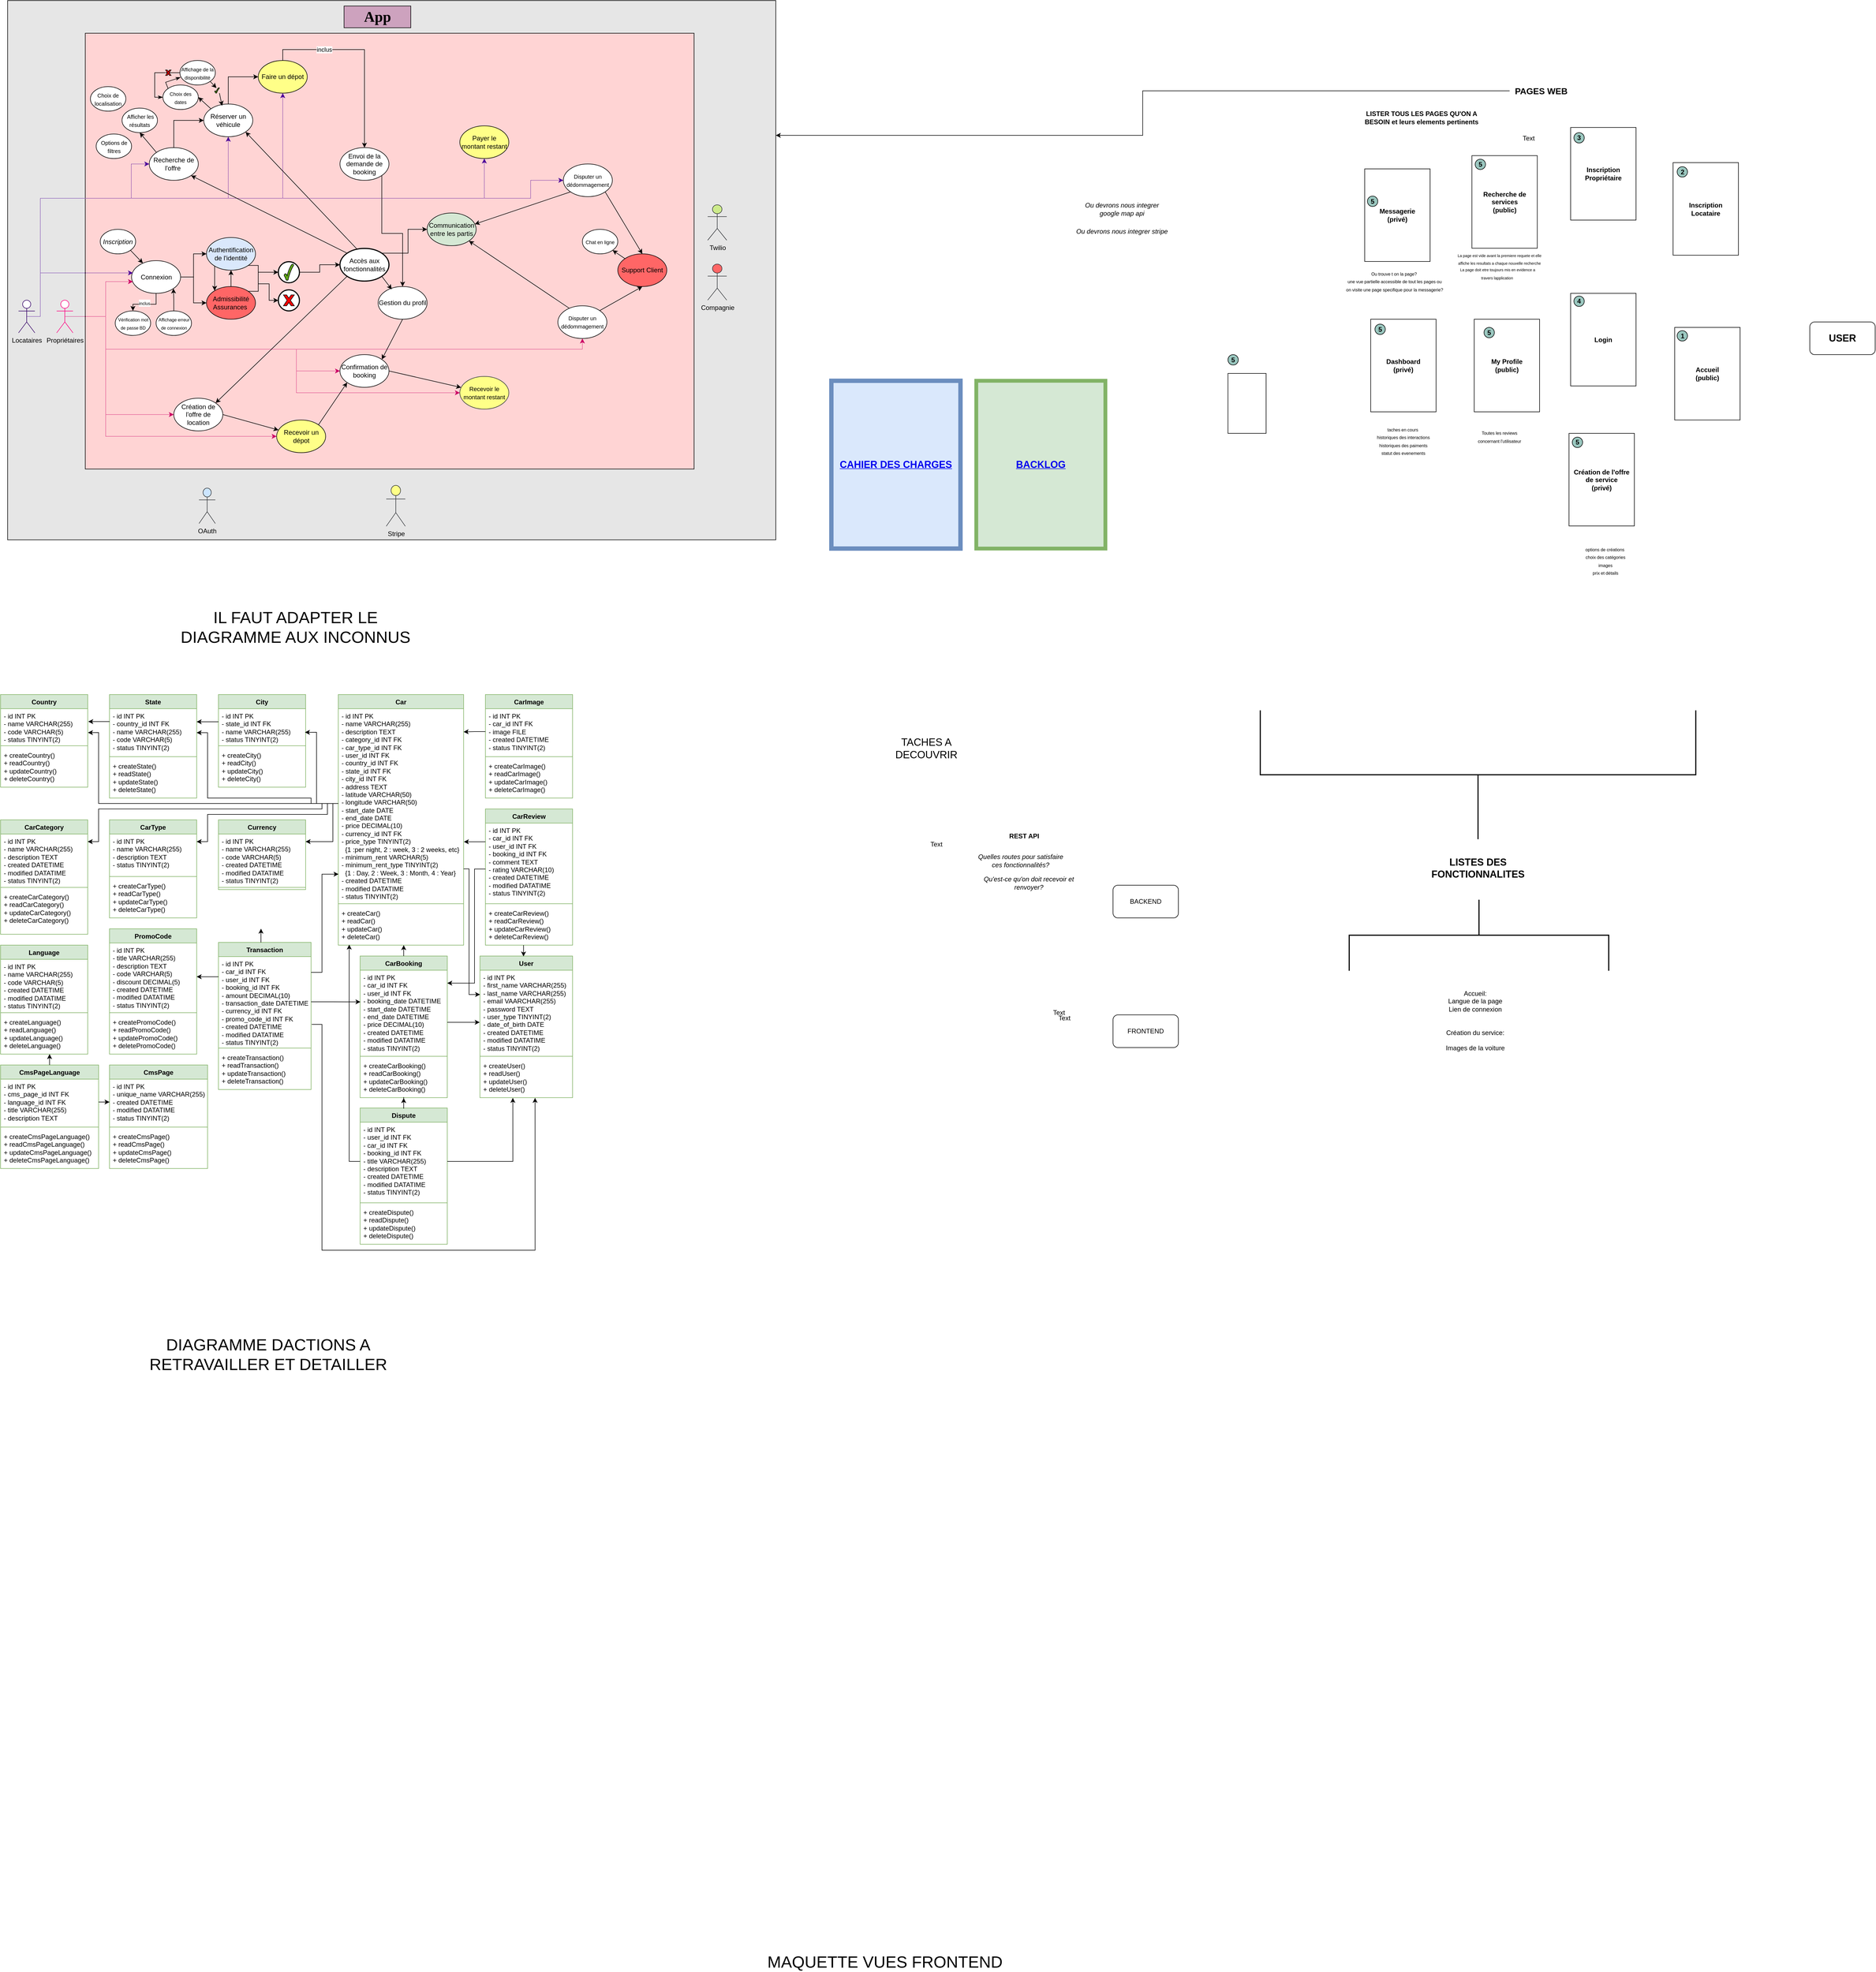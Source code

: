 <mxfile version="24.4.13" type="github">
  <diagram id="Byrdo3OI-UkdsElt1yLv" name="Page-1">
    <mxGraphModel dx="1267" dy="1847" grid="0" gridSize="10" guides="1" tooltips="1" connect="1" arrows="1" fold="1" page="1" pageScale="1" pageWidth="827" pageHeight="1169" math="0" shadow="0">
      <root>
        <mxCell id="0" />
        <mxCell id="1" parent="0" />
        <mxCell id="7rkJPAag-0rSzH9ly4Sl-14" value="Country" style="swimlane;fontStyle=1;align=center;verticalAlign=top;childLayout=stackLayout;horizontal=1;startSize=26;horizontalStack=0;resizeParent=1;resizeParentMax=0;resizeLast=0;collapsible=1;marginBottom=0;whiteSpace=wrap;html=1;fillColor=#d5e8d4;strokeColor=#82b366;" parent="1" vertex="1">
          <mxGeometry x="40" y="160" width="160" height="170" as="geometry" />
        </mxCell>
        <mxCell id="7rkJPAag-0rSzH9ly4Sl-15" value="&lt;div&gt;- id INT PK&lt;/div&gt;&lt;div&gt;- name VARCHAR(255)&lt;/div&gt;&lt;div&gt;- code VARCHAR(5)&lt;/div&gt;&lt;div&gt;- status TINYINT(2)&lt;/div&gt;&lt;div&gt;&lt;br&gt;&lt;/div&gt;" style="text;strokeColor=none;fillColor=none;align=left;verticalAlign=top;spacingLeft=4;spacingRight=4;overflow=hidden;rotatable=0;points=[[0,0.5],[1,0.5]];portConstraint=eastwest;whiteSpace=wrap;html=1;" parent="7rkJPAag-0rSzH9ly4Sl-14" vertex="1">
          <mxGeometry y="26" width="160" height="64" as="geometry" />
        </mxCell>
        <mxCell id="7rkJPAag-0rSzH9ly4Sl-16" value="" style="line;strokeWidth=1;fillColor=none;align=left;verticalAlign=middle;spacingTop=-1;spacingLeft=3;spacingRight=3;rotatable=0;labelPosition=right;points=[];portConstraint=eastwest;strokeColor=inherit;" parent="7rkJPAag-0rSzH9ly4Sl-14" vertex="1">
          <mxGeometry y="90" width="160" height="8" as="geometry" />
        </mxCell>
        <mxCell id="7rkJPAag-0rSzH9ly4Sl-17" value="+ createCountry()&lt;div&gt;+ readCountry()&lt;/div&gt;&lt;div&gt;+ updateCountry()&lt;/div&gt;&lt;div&gt;+ deleteCountry()&lt;/div&gt;" style="text;strokeColor=none;fillColor=none;align=left;verticalAlign=top;spacingLeft=4;spacingRight=4;overflow=hidden;rotatable=0;points=[[0,0.5],[1,0.5]];portConstraint=eastwest;whiteSpace=wrap;html=1;" parent="7rkJPAag-0rSzH9ly4Sl-14" vertex="1">
          <mxGeometry y="98" width="160" height="72" as="geometry" />
        </mxCell>
        <mxCell id="7rkJPAag-0rSzH9ly4Sl-21" value="State" style="swimlane;fontStyle=1;align=center;verticalAlign=top;childLayout=stackLayout;horizontal=1;startSize=26;horizontalStack=0;resizeParent=1;resizeParentMax=0;resizeLast=0;collapsible=1;marginBottom=0;whiteSpace=wrap;html=1;fillColor=#d5e8d4;strokeColor=#82b366;" parent="1" vertex="1">
          <mxGeometry x="240" y="160" width="160" height="190" as="geometry">
            <mxRectangle x="254" y="160" width="100" height="30" as="alternateBounds" />
          </mxGeometry>
        </mxCell>
        <mxCell id="7rkJPAag-0rSzH9ly4Sl-22" value="&lt;div&gt;- id INT PK&lt;/div&gt;&lt;div&gt;-&amp;nbsp;country_id INT FK&lt;/div&gt;&lt;div&gt;-&amp;nbsp;name VARCHAR(255)&lt;/div&gt;&lt;div&gt;-&amp;nbsp;code VARCHAR(5)&lt;/div&gt;&lt;div&gt;- status TINYINT(2)&lt;/div&gt;&lt;div&gt;&lt;br&gt;&lt;/div&gt;" style="text;strokeColor=none;fillColor=none;align=left;verticalAlign=top;spacingLeft=4;spacingRight=4;overflow=hidden;rotatable=0;points=[[0,0.5],[1,0.5]];portConstraint=eastwest;whiteSpace=wrap;html=1;" parent="7rkJPAag-0rSzH9ly4Sl-21" vertex="1">
          <mxGeometry y="26" width="160" height="84" as="geometry" />
        </mxCell>
        <mxCell id="7rkJPAag-0rSzH9ly4Sl-23" value="" style="line;strokeWidth=1;fillColor=none;align=left;verticalAlign=middle;spacingTop=-1;spacingLeft=3;spacingRight=3;rotatable=0;labelPosition=right;points=[];portConstraint=eastwest;strokeColor=inherit;" parent="7rkJPAag-0rSzH9ly4Sl-21" vertex="1">
          <mxGeometry y="110" width="160" height="8" as="geometry" />
        </mxCell>
        <mxCell id="7rkJPAag-0rSzH9ly4Sl-24" value="+ createState()&lt;div&gt;+ readState()&lt;/div&gt;&lt;div&gt;+ updateState()&lt;/div&gt;&lt;div&gt;+ deleteState()&lt;/div&gt;" style="text;strokeColor=none;fillColor=none;align=left;verticalAlign=top;spacingLeft=4;spacingRight=4;overflow=hidden;rotatable=0;points=[[0,0.5],[1,0.5]];portConstraint=eastwest;whiteSpace=wrap;html=1;" parent="7rkJPAag-0rSzH9ly4Sl-21" vertex="1">
          <mxGeometry y="118" width="160" height="72" as="geometry" />
        </mxCell>
        <mxCell id="7rkJPAag-0rSzH9ly4Sl-26" value="City" style="swimlane;fontStyle=1;align=center;verticalAlign=top;childLayout=stackLayout;horizontal=1;startSize=26;horizontalStack=0;resizeParent=1;resizeParentMax=0;resizeLast=0;collapsible=1;marginBottom=0;whiteSpace=wrap;html=1;fillColor=#d5e8d4;strokeColor=#82b366;" parent="1" vertex="1">
          <mxGeometry x="440" y="160" width="160" height="170" as="geometry" />
        </mxCell>
        <mxCell id="7rkJPAag-0rSzH9ly4Sl-27" value="&lt;div&gt;- id INT PK&lt;/div&gt;&lt;div&gt;&lt;span style=&quot;background-color: initial;&quot;&gt;-&lt;/span&gt;&lt;span style=&quot;background-color: initial;&quot;&gt;&amp;nbsp;&lt;/span&gt;state_id INT FK&lt;/div&gt;&lt;div&gt;&lt;span style=&quot;background-color: initial;&quot;&gt;-&lt;/span&gt;&lt;span style=&quot;background-color: initial;&quot;&gt;&amp;nbsp;&lt;/span&gt;name VARCHAR(255)&lt;/div&gt;&lt;div&gt;&lt;span style=&quot;background-color: initial;&quot;&gt;-&lt;/span&gt;&lt;span style=&quot;background-color: initial;&quot;&gt;&amp;nbsp;&lt;/span&gt;status TINYINT(2)&lt;/div&gt;&lt;div&gt;&lt;br&gt;&lt;/div&gt;" style="text;strokeColor=none;fillColor=none;align=left;verticalAlign=top;spacingLeft=4;spacingRight=4;overflow=hidden;rotatable=0;points=[[0,0.5],[1,0.5]];portConstraint=eastwest;whiteSpace=wrap;html=1;" parent="7rkJPAag-0rSzH9ly4Sl-26" vertex="1">
          <mxGeometry y="26" width="160" height="64" as="geometry" />
        </mxCell>
        <mxCell id="7rkJPAag-0rSzH9ly4Sl-28" value="" style="line;strokeWidth=1;fillColor=none;align=left;verticalAlign=middle;spacingTop=-1;spacingLeft=3;spacingRight=3;rotatable=0;labelPosition=right;points=[];portConstraint=eastwest;strokeColor=inherit;" parent="7rkJPAag-0rSzH9ly4Sl-26" vertex="1">
          <mxGeometry y="90" width="160" height="8" as="geometry" />
        </mxCell>
        <mxCell id="7rkJPAag-0rSzH9ly4Sl-29" value="+ createCity()&lt;div&gt;+ readCity()&lt;/div&gt;&lt;div&gt;+ updateCity()&lt;/div&gt;&lt;div&gt;+ deleteCity()&lt;/div&gt;" style="text;strokeColor=none;fillColor=none;align=left;verticalAlign=top;spacingLeft=4;spacingRight=4;overflow=hidden;rotatable=0;points=[[0,0.5],[1,0.5]];portConstraint=eastwest;whiteSpace=wrap;html=1;" parent="7rkJPAag-0rSzH9ly4Sl-26" vertex="1">
          <mxGeometry y="98" width="160" height="72" as="geometry" />
        </mxCell>
        <mxCell id="hkhMUsUgjGcnJoiIk7ua-1" value="CarCategory" style="swimlane;fontStyle=1;align=center;verticalAlign=top;childLayout=stackLayout;horizontal=1;startSize=26;horizontalStack=0;resizeParent=1;resizeParentMax=0;resizeLast=0;collapsible=1;marginBottom=0;whiteSpace=wrap;html=1;fillColor=#d5e8d4;strokeColor=#82b366;" parent="1" vertex="1">
          <mxGeometry x="40" y="390" width="160" height="210" as="geometry" />
        </mxCell>
        <mxCell id="hkhMUsUgjGcnJoiIk7ua-2" value="&lt;div&gt;- id INT PK&lt;/div&gt;&lt;div&gt;&lt;span style=&quot;background-color: initial;&quot;&gt;-&lt;/span&gt;&lt;span style=&quot;background-color: initial;&quot;&gt;&amp;nbsp;&lt;/span&gt;name VARCHAR(255)&lt;/div&gt;&lt;div&gt;&lt;span style=&quot;background-color: initial;&quot;&gt;-&lt;/span&gt;&lt;span style=&quot;background-color: initial;&quot;&gt;&amp;nbsp;&lt;/span&gt;description TEXT&lt;/div&gt;&lt;div&gt;&lt;span style=&quot;background-color: initial;&quot;&gt;-&lt;/span&gt;&lt;span style=&quot;background-color: initial;&quot;&gt;&amp;nbsp;&lt;/span&gt;created DATETIME&lt;/div&gt;&lt;div&gt;&lt;span style=&quot;background-color: initial;&quot;&gt;-&lt;/span&gt;&lt;span style=&quot;background-color: initial;&quot;&gt;&amp;nbsp;&lt;/span&gt;modified DATATIME&lt;/div&gt;&lt;div&gt;&lt;span style=&quot;background-color: initial;&quot;&gt;-&lt;/span&gt;&lt;span style=&quot;background-color: initial;&quot;&gt;&amp;nbsp;&lt;/span&gt;status TINYINT(2)&lt;/div&gt;&lt;div&gt;&lt;br&gt;&lt;/div&gt;" style="text;strokeColor=none;fillColor=none;align=left;verticalAlign=top;spacingLeft=4;spacingRight=4;overflow=hidden;rotatable=0;points=[[0,0.5],[1,0.5]];portConstraint=eastwest;whiteSpace=wrap;html=1;" parent="hkhMUsUgjGcnJoiIk7ua-1" vertex="1">
          <mxGeometry y="26" width="160" height="94" as="geometry" />
        </mxCell>
        <mxCell id="hkhMUsUgjGcnJoiIk7ua-3" value="" style="line;strokeWidth=1;fillColor=none;align=left;verticalAlign=middle;spacingTop=-1;spacingLeft=3;spacingRight=3;rotatable=0;labelPosition=right;points=[];portConstraint=eastwest;strokeColor=inherit;" parent="hkhMUsUgjGcnJoiIk7ua-1" vertex="1">
          <mxGeometry y="120" width="160" height="8" as="geometry" />
        </mxCell>
        <mxCell id="hkhMUsUgjGcnJoiIk7ua-4" value="+ createCarCategory()&lt;div&gt;+ readCarCategory()&lt;/div&gt;&lt;div&gt;+ updateCarCategory()&lt;/div&gt;&lt;div&gt;+ deleteCarCategory()&lt;/div&gt;" style="text;strokeColor=none;fillColor=none;align=left;verticalAlign=top;spacingLeft=4;spacingRight=4;overflow=hidden;rotatable=0;points=[[0,0.5],[1,0.5]];portConstraint=eastwest;whiteSpace=wrap;html=1;" parent="hkhMUsUgjGcnJoiIk7ua-1" vertex="1">
          <mxGeometry y="128" width="160" height="82" as="geometry" />
        </mxCell>
        <mxCell id="hkhMUsUgjGcnJoiIk7ua-5" value="CarType" style="swimlane;fontStyle=1;align=center;verticalAlign=top;childLayout=stackLayout;horizontal=1;startSize=26;horizontalStack=0;resizeParent=1;resizeParentMax=0;resizeLast=0;collapsible=1;marginBottom=0;whiteSpace=wrap;html=1;fillColor=#d5e8d4;strokeColor=#82b366;" parent="1" vertex="1">
          <mxGeometry x="240" y="390" width="160" height="180" as="geometry" />
        </mxCell>
        <mxCell id="hkhMUsUgjGcnJoiIk7ua-6" value="&lt;div&gt;- id INT PK&lt;/div&gt;&lt;div&gt;&lt;span style=&quot;background-color: initial;&quot;&gt;-&lt;/span&gt;&lt;span style=&quot;background-color: initial;&quot;&gt;&amp;nbsp;&lt;/span&gt;name VARCHAR(255)&lt;/div&gt;&lt;div&gt;&lt;span style=&quot;background-color: initial;&quot;&gt;-&lt;/span&gt;&lt;span style=&quot;background-color: initial;&quot;&gt;&amp;nbsp;&lt;/span&gt;description TEXT&lt;/div&gt;&lt;div&gt;&lt;span style=&quot;background-color: initial;&quot;&gt;-&lt;/span&gt;&lt;span style=&quot;background-color: initial;&quot;&gt;&amp;nbsp;&lt;/span&gt;status TINYINT(2)&lt;/div&gt;&lt;div&gt;&lt;br&gt;&lt;/div&gt;" style="text;strokeColor=none;fillColor=none;align=left;verticalAlign=top;spacingLeft=4;spacingRight=4;overflow=hidden;rotatable=0;points=[[0,0.5],[1,0.5]];portConstraint=eastwest;whiteSpace=wrap;html=1;" parent="hkhMUsUgjGcnJoiIk7ua-5" vertex="1">
          <mxGeometry y="26" width="160" height="74" as="geometry" />
        </mxCell>
        <mxCell id="hkhMUsUgjGcnJoiIk7ua-7" value="" style="line;strokeWidth=1;fillColor=none;align=left;verticalAlign=middle;spacingTop=-1;spacingLeft=3;spacingRight=3;rotatable=0;labelPosition=right;points=[];portConstraint=eastwest;strokeColor=inherit;" parent="hkhMUsUgjGcnJoiIk7ua-5" vertex="1">
          <mxGeometry y="100" width="160" height="8" as="geometry" />
        </mxCell>
        <mxCell id="hkhMUsUgjGcnJoiIk7ua-8" value="+ createCarType()&lt;div&gt;+ readCarType()&lt;/div&gt;&lt;div&gt;+ updateCarType()&lt;/div&gt;&lt;div&gt;+ deleteCarType()&lt;/div&gt;" style="text;strokeColor=none;fillColor=none;align=left;verticalAlign=top;spacingLeft=4;spacingRight=4;overflow=hidden;rotatable=0;points=[[0,0.5],[1,0.5]];portConstraint=eastwest;whiteSpace=wrap;html=1;" parent="hkhMUsUgjGcnJoiIk7ua-5" vertex="1">
          <mxGeometry y="108" width="160" height="72" as="geometry" />
        </mxCell>
        <mxCell id="hkhMUsUgjGcnJoiIk7ua-9" value="Language" style="swimlane;fontStyle=1;align=center;verticalAlign=top;childLayout=stackLayout;horizontal=1;startSize=26;horizontalStack=0;resizeParent=1;resizeParentMax=0;resizeLast=0;collapsible=1;marginBottom=0;whiteSpace=wrap;html=1;fillColor=#d5e8d4;strokeColor=#82b366;" parent="1" vertex="1">
          <mxGeometry x="40" y="620" width="160" height="200" as="geometry" />
        </mxCell>
        <mxCell id="hkhMUsUgjGcnJoiIk7ua-10" value="&lt;div&gt;- id INT PK&lt;/div&gt;&lt;div&gt;&lt;span style=&quot;background-color: initial;&quot;&gt;-&lt;/span&gt;&lt;span style=&quot;background-color: initial;&quot;&gt;&amp;nbsp;&lt;/span&gt;name VARCHAR(255)&lt;/div&gt;&lt;div&gt;&lt;span style=&quot;background-color: initial;&quot;&gt;-&lt;/span&gt;&lt;span style=&quot;background-color: initial;&quot;&gt;&amp;nbsp;&lt;/span&gt;code VARCHAR(5)&lt;/div&gt;&lt;div&gt;&lt;span style=&quot;background-color: initial;&quot;&gt;-&lt;/span&gt;&lt;span style=&quot;background-color: initial;&quot;&gt;&amp;nbsp;&lt;/span&gt;created DATETIME&lt;/div&gt;&lt;div&gt;&lt;span style=&quot;background-color: initial;&quot;&gt;-&lt;/span&gt;&lt;span style=&quot;background-color: initial;&quot;&gt;&amp;nbsp;&lt;/span&gt;modified DATATIME&lt;/div&gt;&lt;div&gt;&lt;span style=&quot;background-color: initial;&quot;&gt;-&lt;/span&gt;&lt;span style=&quot;background-color: initial;&quot;&gt;&amp;nbsp;&lt;/span&gt;status TINYINT(2)&lt;/div&gt;&lt;div&gt;&lt;br&gt;&lt;/div&gt;" style="text;strokeColor=none;fillColor=none;align=left;verticalAlign=top;spacingLeft=4;spacingRight=4;overflow=hidden;rotatable=0;points=[[0,0.5],[1,0.5]];portConstraint=eastwest;whiteSpace=wrap;html=1;" parent="hkhMUsUgjGcnJoiIk7ua-9" vertex="1">
          <mxGeometry y="26" width="160" height="94" as="geometry" />
        </mxCell>
        <mxCell id="hkhMUsUgjGcnJoiIk7ua-11" value="" style="line;strokeWidth=1;fillColor=none;align=left;verticalAlign=middle;spacingTop=-1;spacingLeft=3;spacingRight=3;rotatable=0;labelPosition=right;points=[];portConstraint=eastwest;strokeColor=inherit;" parent="hkhMUsUgjGcnJoiIk7ua-9" vertex="1">
          <mxGeometry y="120" width="160" height="8" as="geometry" />
        </mxCell>
        <mxCell id="hkhMUsUgjGcnJoiIk7ua-12" value="+ createLanguage()&lt;div&gt;+ readLanguage()&lt;/div&gt;&lt;div&gt;+ updateLanguage()&lt;/div&gt;&lt;div&gt;+ deleteLanguage()&lt;/div&gt;" style="text;strokeColor=none;fillColor=none;align=left;verticalAlign=top;spacingLeft=4;spacingRight=4;overflow=hidden;rotatable=0;points=[[0,0.5],[1,0.5]];portConstraint=eastwest;whiteSpace=wrap;html=1;" parent="hkhMUsUgjGcnJoiIk7ua-9" vertex="1">
          <mxGeometry y="128" width="160" height="72" as="geometry" />
        </mxCell>
        <mxCell id="hkhMUsUgjGcnJoiIk7ua-13" value="Currency" style="swimlane;fontStyle=1;align=center;verticalAlign=top;childLayout=stackLayout;horizontal=1;startSize=26;horizontalStack=0;resizeParent=1;resizeParentMax=0;resizeLast=0;collapsible=1;marginBottom=0;whiteSpace=wrap;html=1;fillColor=#d5e8d4;strokeColor=#82b366;" parent="1" vertex="1">
          <mxGeometry x="440" y="390" width="160" height="128" as="geometry" />
        </mxCell>
        <mxCell id="hkhMUsUgjGcnJoiIk7ua-14" value="&lt;div&gt;- id INT PK&lt;/div&gt;&lt;div&gt;&lt;span style=&quot;background-color: initial;&quot;&gt;-&lt;/span&gt;&lt;span style=&quot;background-color: initial;&quot;&gt;&amp;nbsp;&lt;/span&gt;name VARCHAR(255)&lt;/div&gt;&lt;div&gt;&lt;span style=&quot;background-color: initial;&quot;&gt;-&lt;/span&gt;&lt;span style=&quot;background-color: initial;&quot;&gt;&amp;nbsp;&lt;/span&gt;code VARCHAR(5)&lt;/div&gt;&lt;div&gt;&lt;span style=&quot;background-color: initial;&quot;&gt;-&lt;/span&gt;&lt;span style=&quot;background-color: initial;&quot;&gt;&amp;nbsp;&lt;/span&gt;created DATETIME&lt;/div&gt;&lt;div&gt;&lt;span style=&quot;background-color: initial;&quot;&gt;-&lt;/span&gt;&lt;span style=&quot;background-color: initial;&quot;&gt;&amp;nbsp;&lt;/span&gt;modified DATATIME&lt;/div&gt;&lt;div&gt;&lt;span style=&quot;background-color: initial;&quot;&gt;-&lt;/span&gt;&lt;span style=&quot;background-color: initial;&quot;&gt;&amp;nbsp;&lt;/span&gt;status TINYINT(2)&lt;/div&gt;&lt;div&gt;&lt;br&gt;&lt;/div&gt;" style="text;strokeColor=none;fillColor=none;align=left;verticalAlign=top;spacingLeft=4;spacingRight=4;overflow=hidden;rotatable=0;points=[[0,0.5],[1,0.5]];portConstraint=eastwest;whiteSpace=wrap;html=1;" parent="hkhMUsUgjGcnJoiIk7ua-13" vertex="1">
          <mxGeometry y="26" width="160" height="94" as="geometry" />
        </mxCell>
        <mxCell id="hkhMUsUgjGcnJoiIk7ua-15" value="" style="line;strokeWidth=1;fillColor=none;align=left;verticalAlign=middle;spacingTop=-1;spacingLeft=3;spacingRight=3;rotatable=0;labelPosition=right;points=[];portConstraint=eastwest;strokeColor=inherit;" parent="hkhMUsUgjGcnJoiIk7ua-13" vertex="1">
          <mxGeometry y="120" width="160" height="8" as="geometry" />
        </mxCell>
        <mxCell id="hkhMUsUgjGcnJoiIk7ua-17" value="PromoCode" style="swimlane;fontStyle=1;align=center;verticalAlign=top;childLayout=stackLayout;horizontal=1;startSize=26;horizontalStack=0;resizeParent=1;resizeParentMax=0;resizeLast=0;collapsible=1;marginBottom=0;whiteSpace=wrap;html=1;fillColor=#d5e8d4;strokeColor=#82b366;" parent="1" vertex="1">
          <mxGeometry x="240" y="590" width="160" height="230" as="geometry" />
        </mxCell>
        <mxCell id="hkhMUsUgjGcnJoiIk7ua-18" value="&lt;div&gt;- id INT PK&lt;/div&gt;&lt;div&gt;&lt;span style=&quot;background-color: initial;&quot;&gt;-&lt;/span&gt;&lt;span style=&quot;background-color: initial;&quot;&gt;&amp;nbsp;&lt;/span&gt;title VARCHAR(255)&lt;/div&gt;&lt;div&gt;&lt;span style=&quot;background-color: initial;&quot;&gt;-&lt;/span&gt;&lt;span style=&quot;background-color: initial;&quot;&gt;&amp;nbsp;&lt;/span&gt;description TEXT&lt;/div&gt;&lt;div&gt;&lt;span style=&quot;background-color: initial;&quot;&gt;-&lt;/span&gt;&lt;span style=&quot;background-color: initial;&quot;&gt;&amp;nbsp;&lt;/span&gt;code VARCHAR(5)&lt;/div&gt;&lt;div&gt;&lt;span style=&quot;background-color: initial;&quot;&gt;-&lt;/span&gt;&lt;span style=&quot;background-color: initial;&quot;&gt;&amp;nbsp;&lt;/span&gt;discount DECIMAL(5)&lt;/div&gt;&lt;div&gt;&lt;span style=&quot;background-color: initial;&quot;&gt;-&lt;/span&gt;&lt;span style=&quot;background-color: initial;&quot;&gt;&amp;nbsp;&lt;/span&gt;created DATETIME&lt;/div&gt;&lt;div&gt;&lt;span style=&quot;background-color: initial;&quot;&gt;-&lt;/span&gt;&lt;span style=&quot;background-color: initial;&quot;&gt;&amp;nbsp;&lt;/span&gt;modified DATATIME&lt;/div&gt;&lt;div&gt;&lt;span style=&quot;background-color: initial;&quot;&gt;-&lt;/span&gt;&lt;span style=&quot;background-color: initial;&quot;&gt;&amp;nbsp;&lt;/span&gt;status TINYINT(2)&lt;/div&gt;&lt;div&gt;&lt;br&gt;&lt;/div&gt;" style="text;strokeColor=none;fillColor=none;align=left;verticalAlign=top;spacingLeft=4;spacingRight=4;overflow=hidden;rotatable=0;points=[[0,0.5],[1,0.5]];portConstraint=eastwest;whiteSpace=wrap;html=1;" parent="hkhMUsUgjGcnJoiIk7ua-17" vertex="1">
          <mxGeometry y="26" width="160" height="124" as="geometry" />
        </mxCell>
        <mxCell id="hkhMUsUgjGcnJoiIk7ua-19" value="" style="line;strokeWidth=1;fillColor=none;align=left;verticalAlign=middle;spacingTop=-1;spacingLeft=3;spacingRight=3;rotatable=0;labelPosition=right;points=[];portConstraint=eastwest;strokeColor=inherit;" parent="hkhMUsUgjGcnJoiIk7ua-17" vertex="1">
          <mxGeometry y="150" width="160" height="8" as="geometry" />
        </mxCell>
        <mxCell id="hkhMUsUgjGcnJoiIk7ua-20" value="+ createPromoCode()&lt;div&gt;+ readPromoCode()&lt;/div&gt;&lt;div&gt;+ updatePromoCode()&lt;/div&gt;&lt;div&gt;+ deletePromoCode()&lt;/div&gt;" style="text;strokeColor=none;fillColor=none;align=left;verticalAlign=top;spacingLeft=4;spacingRight=4;overflow=hidden;rotatable=0;points=[[0,0.5],[1,0.5]];portConstraint=eastwest;whiteSpace=wrap;html=1;" parent="hkhMUsUgjGcnJoiIk7ua-17" vertex="1">
          <mxGeometry y="158" width="160" height="72" as="geometry" />
        </mxCell>
        <mxCell id="hkhMUsUgjGcnJoiIk7ua-21" value="Dispute" style="swimlane;fontStyle=1;align=center;verticalAlign=top;childLayout=stackLayout;horizontal=1;startSize=26;horizontalStack=0;resizeParent=1;resizeParentMax=0;resizeLast=0;collapsible=1;marginBottom=0;whiteSpace=wrap;html=1;fillColor=#d5e8d4;strokeColor=#82b366;" parent="1" vertex="1">
          <mxGeometry x="700" y="919" width="160" height="250" as="geometry" />
        </mxCell>
        <mxCell id="hkhMUsUgjGcnJoiIk7ua-22" value="&lt;div&gt;- id INT PK&lt;/div&gt;&lt;div&gt;&lt;span style=&quot;background-color: initial;&quot;&gt;-&lt;/span&gt;&lt;span style=&quot;background-color: initial;&quot;&gt;&amp;nbsp;&lt;/span&gt;user_id INT FK&lt;/div&gt;&lt;div&gt;&lt;span style=&quot;background-color: initial;&quot;&gt;-&lt;/span&gt;&lt;span style=&quot;background-color: initial;&quot;&gt;&amp;nbsp;&lt;/span&gt;car_id INT FK&lt;/div&gt;&lt;div&gt;&lt;span style=&quot;background-color: initial;&quot;&gt;-&lt;/span&gt;&lt;span style=&quot;background-color: initial;&quot;&gt;&amp;nbsp;&lt;/span&gt;booking_id INT FK&lt;/div&gt;&lt;div&gt;&lt;span style=&quot;background-color: initial;&quot;&gt;-&lt;/span&gt;&lt;span style=&quot;background-color: initial;&quot;&gt;&amp;nbsp;&lt;/span&gt;title VARCHAR(255)&lt;/div&gt;&lt;div&gt;&lt;span style=&quot;background-color: initial;&quot;&gt;-&lt;/span&gt;&lt;span style=&quot;background-color: initial;&quot;&gt;&amp;nbsp;&lt;/span&gt;description TEXT&lt;/div&gt;&lt;div&gt;&lt;span style=&quot;background-color: initial;&quot;&gt;-&lt;/span&gt;&lt;span style=&quot;background-color: initial;&quot;&gt;&amp;nbsp;&lt;/span&gt;created DATETIME&lt;/div&gt;&lt;div&gt;&lt;span style=&quot;background-color: initial;&quot;&gt;-&lt;/span&gt;&lt;span style=&quot;background-color: initial;&quot;&gt;&amp;nbsp;&lt;/span&gt;modified DATATIME&lt;/div&gt;&lt;div&gt;&lt;span style=&quot;background-color: initial;&quot;&gt;-&lt;/span&gt;&lt;span style=&quot;background-color: initial;&quot;&gt;&amp;nbsp;&lt;/span&gt;status TINYINT(2)&lt;/div&gt;&lt;div&gt;&lt;br&gt;&lt;/div&gt;" style="text;strokeColor=none;fillColor=none;align=left;verticalAlign=top;spacingLeft=4;spacingRight=4;overflow=hidden;rotatable=0;points=[[0,0.5],[1,0.5]];portConstraint=eastwest;whiteSpace=wrap;html=1;" parent="hkhMUsUgjGcnJoiIk7ua-21" vertex="1">
          <mxGeometry y="26" width="160" height="144" as="geometry" />
        </mxCell>
        <mxCell id="hkhMUsUgjGcnJoiIk7ua-23" value="" style="line;strokeWidth=1;fillColor=none;align=left;verticalAlign=middle;spacingTop=-1;spacingLeft=3;spacingRight=3;rotatable=0;labelPosition=right;points=[];portConstraint=eastwest;strokeColor=inherit;" parent="hkhMUsUgjGcnJoiIk7ua-21" vertex="1">
          <mxGeometry y="170" width="160" height="8" as="geometry" />
        </mxCell>
        <mxCell id="hkhMUsUgjGcnJoiIk7ua-24" value="+ createDispute()&lt;div&gt;+ readDispute()&lt;/div&gt;&lt;div&gt;+ updateDispute()&lt;/div&gt;&lt;div&gt;+ deleteDispute()&lt;/div&gt;" style="text;strokeColor=none;fillColor=none;align=left;verticalAlign=top;spacingLeft=4;spacingRight=4;overflow=hidden;rotatable=0;points=[[0,0.5],[1,0.5]];portConstraint=eastwest;whiteSpace=wrap;html=1;" parent="hkhMUsUgjGcnJoiIk7ua-21" vertex="1">
          <mxGeometry y="178" width="160" height="72" as="geometry" />
        </mxCell>
        <mxCell id="hkhMUsUgjGcnJoiIk7ua-25" value="Car" style="swimlane;fontStyle=1;align=center;verticalAlign=top;childLayout=stackLayout;horizontal=1;startSize=26;horizontalStack=0;resizeParent=1;resizeParentMax=0;resizeLast=0;collapsible=1;marginBottom=0;whiteSpace=wrap;html=1;fillColor=#d5e8d4;strokeColor=#82b366;" parent="1" vertex="1">
          <mxGeometry x="660" y="160" width="230" height="460" as="geometry" />
        </mxCell>
        <mxCell id="hkhMUsUgjGcnJoiIk7ua-26" value="&lt;div&gt;- id INT PK&lt;/div&gt;&lt;div&gt;&lt;span style=&quot;background-color: initial;&quot;&gt;-&lt;/span&gt;&lt;span style=&quot;background-color: initial;&quot;&gt;&amp;nbsp;&lt;/span&gt;name VARCHAR(255)&lt;/div&gt;&lt;div&gt;&lt;span style=&quot;background-color: initial;&quot;&gt;-&lt;/span&gt;&lt;span style=&quot;background-color: initial;&quot;&gt;&amp;nbsp;&lt;/span&gt;description TEXT&lt;/div&gt;&lt;div&gt;&lt;span style=&quot;background-color: initial;&quot;&gt;-&lt;/span&gt;&lt;span style=&quot;background-color: initial;&quot;&gt;&amp;nbsp;&lt;/span&gt;category_id INT FK&lt;/div&gt;&lt;div&gt;&lt;span style=&quot;background-color: initial;&quot;&gt;-&lt;/span&gt;&lt;span style=&quot;background-color: initial;&quot;&gt;&amp;nbsp;&lt;/span&gt;car_type_id INT FK&lt;/div&gt;&lt;div&gt;&lt;span style=&quot;background-color: initial;&quot;&gt;-&lt;/span&gt;&lt;span style=&quot;background-color: initial;&quot;&gt;&amp;nbsp;&lt;/span&gt;user_id INT FK&lt;/div&gt;&lt;div&gt;&lt;span style=&quot;background-color: initial;&quot;&gt;-&lt;/span&gt;&lt;span style=&quot;background-color: initial;&quot;&gt;&amp;nbsp;&lt;/span&gt;country_id INT FK&lt;/div&gt;&lt;div&gt;&lt;span style=&quot;background-color: initial;&quot;&gt;-&lt;/span&gt;&lt;span style=&quot;background-color: initial;&quot;&gt;&amp;nbsp;&lt;/span&gt;state_id INT FK&lt;/div&gt;&lt;div&gt;&lt;span style=&quot;background-color: initial;&quot;&gt;-&lt;/span&gt;&lt;span style=&quot;background-color: initial;&quot;&gt;&amp;nbsp;&lt;/span&gt;city_id INT FK&lt;/div&gt;&lt;div&gt;&lt;span style=&quot;background-color: initial;&quot;&gt;-&lt;/span&gt;&lt;span style=&quot;background-color: initial;&quot;&gt;&amp;nbsp;&lt;/span&gt;address TEXT&lt;/div&gt;&lt;div&gt;&lt;span style=&quot;background-color: initial;&quot;&gt;-&lt;/span&gt;&lt;span style=&quot;background-color: initial;&quot;&gt;&amp;nbsp;&lt;/span&gt;latitude VARCHAR(50)&lt;/div&gt;&lt;div&gt;&lt;span style=&quot;background-color: initial;&quot;&gt;-&lt;/span&gt;&lt;span style=&quot;background-color: initial;&quot;&gt;&amp;nbsp;&lt;/span&gt;longitude VARCHAR(50)&lt;/div&gt;&lt;div&gt;&lt;span style=&quot;background-color: initial;&quot;&gt;-&lt;/span&gt;&lt;span style=&quot;background-color: initial;&quot;&gt;&amp;nbsp;&lt;/span&gt;start_date DATE&lt;/div&gt;&lt;div&gt;&lt;span style=&quot;background-color: initial;&quot;&gt;-&lt;/span&gt;&lt;span style=&quot;background-color: initial;&quot;&gt;&amp;nbsp;&lt;/span&gt;end_date DATE&lt;/div&gt;&lt;div&gt;&lt;span style=&quot;background-color: initial;&quot;&gt;-&lt;/span&gt;&lt;span style=&quot;background-color: initial;&quot;&gt;&amp;nbsp;&lt;/span&gt;price DECIMAL(10)&lt;/div&gt;&lt;div&gt;&lt;span style=&quot;background-color: initial;&quot;&gt;-&lt;/span&gt;&lt;span style=&quot;background-color: initial;&quot;&gt;&amp;nbsp;&lt;/span&gt;currency_id INT FK&lt;/div&gt;&lt;div&gt;&lt;span style=&quot;background-color: initial;&quot;&gt;-&lt;/span&gt;&lt;span style=&quot;background-color: initial;&quot;&gt;&amp;nbsp;&lt;/span&gt;price_type TINYINT(2)&lt;/div&gt;&lt;div&gt;&lt;span style=&quot;background-color: initial;&quot;&gt;&amp;nbsp;&amp;nbsp;&lt;/span&gt;{1 :per night, 2 : week, 3 : 2 weeks, etc}&lt;/div&gt;&lt;div&gt;&lt;span style=&quot;background-color: initial;&quot;&gt;-&lt;/span&gt;&lt;span style=&quot;background-color: initial;&quot;&gt;&amp;nbsp;&lt;/span&gt;minimum_rent VARCHAR(5)&lt;/div&gt;&lt;div&gt;&lt;span style=&quot;background-color: initial;&quot;&gt;-&lt;/span&gt;&lt;span style=&quot;background-color: initial;&quot;&gt;&amp;nbsp;&lt;/span&gt;minimum_rent_type TINYINT(2)&lt;/div&gt;&lt;div&gt;&amp;nbsp; {1 : Day, 2 : Week, 3 : Month, 4 : Year}&lt;/div&gt;&lt;div&gt;&lt;span style=&quot;background-color: initial;&quot;&gt;-&lt;/span&gt;&lt;span style=&quot;background-color: initial;&quot;&gt;&amp;nbsp;&lt;/span&gt;created DATETIME&lt;/div&gt;&lt;div&gt;&lt;span style=&quot;background-color: initial;&quot;&gt;-&lt;/span&gt;&lt;span style=&quot;background-color: initial;&quot;&gt;&amp;nbsp;&lt;/span&gt;modified DATATIME&lt;/div&gt;&lt;div&gt;&lt;span style=&quot;background-color: initial;&quot;&gt;-&lt;/span&gt;&lt;span style=&quot;background-color: initial;&quot;&gt;&amp;nbsp;&lt;/span&gt;status TINYINT(2)&lt;/div&gt;&lt;div&gt;&lt;br&gt;&lt;/div&gt;" style="text;strokeColor=none;fillColor=none;align=left;verticalAlign=top;spacingLeft=4;spacingRight=4;overflow=hidden;rotatable=0;points=[[0,0.5],[1,0.5]];portConstraint=eastwest;whiteSpace=wrap;html=1;" parent="hkhMUsUgjGcnJoiIk7ua-25" vertex="1">
          <mxGeometry y="26" width="230" height="354" as="geometry" />
        </mxCell>
        <mxCell id="hkhMUsUgjGcnJoiIk7ua-27" value="" style="line;strokeWidth=1;fillColor=none;align=left;verticalAlign=middle;spacingTop=-1;spacingLeft=3;spacingRight=3;rotatable=0;labelPosition=right;points=[];portConstraint=eastwest;strokeColor=inherit;" parent="hkhMUsUgjGcnJoiIk7ua-25" vertex="1">
          <mxGeometry y="380" width="230" height="8" as="geometry" />
        </mxCell>
        <mxCell id="hkhMUsUgjGcnJoiIk7ua-28" value="+ createCar()&lt;div&gt;+ readCar()&lt;/div&gt;&lt;div&gt;+ updateCar()&lt;/div&gt;&lt;div&gt;+ deleteCar()&lt;/div&gt;" style="text;strokeColor=none;fillColor=none;align=left;verticalAlign=top;spacingLeft=4;spacingRight=4;overflow=hidden;rotatable=0;points=[[0,0.5],[1,0.5]];portConstraint=eastwest;whiteSpace=wrap;html=1;" parent="hkhMUsUgjGcnJoiIk7ua-25" vertex="1">
          <mxGeometry y="388" width="230" height="72" as="geometry" />
        </mxCell>
        <mxCell id="hkhMUsUgjGcnJoiIk7ua-29" style="edgeStyle=orthogonalEdgeStyle;rounded=0;orthogonalLoop=1;jettySize=auto;html=1;exitX=1;exitY=0.5;exitDx=0;exitDy=0;" parent="hkhMUsUgjGcnJoiIk7ua-25" source="hkhMUsUgjGcnJoiIk7ua-26" target="hkhMUsUgjGcnJoiIk7ua-26" edge="1">
          <mxGeometry relative="1" as="geometry" />
        </mxCell>
        <mxCell id="hkhMUsUgjGcnJoiIk7ua-31" value="CarBooking" style="swimlane;fontStyle=1;align=center;verticalAlign=top;childLayout=stackLayout;horizontal=1;startSize=26;horizontalStack=0;resizeParent=1;resizeParentMax=0;resizeLast=0;collapsible=1;marginBottom=0;whiteSpace=wrap;html=1;fillColor=#d5e8d4;strokeColor=#82b366;" parent="1" vertex="1">
          <mxGeometry x="700" y="640" width="160" height="260" as="geometry" />
        </mxCell>
        <mxCell id="hkhMUsUgjGcnJoiIk7ua-32" value="&lt;div&gt;- id INT PK&lt;/div&gt;&lt;div&gt;&lt;span style=&quot;background-color: initial;&quot;&gt;-&lt;/span&gt;&lt;span style=&quot;background-color: initial;&quot;&gt;&amp;nbsp;&lt;/span&gt;car_id INT FK&lt;/div&gt;&lt;div&gt;&lt;span style=&quot;background-color: initial;&quot;&gt;-&lt;/span&gt;&lt;span style=&quot;background-color: initial;&quot;&gt;&amp;nbsp;&lt;/span&gt;user_id INT FK&lt;/div&gt;&lt;div&gt;&lt;span style=&quot;background-color: initial;&quot;&gt;-&lt;/span&gt;&lt;span style=&quot;background-color: initial;&quot;&gt;&amp;nbsp;&lt;/span&gt;booking_date DATETIME&lt;/div&gt;&lt;div&gt;&lt;span style=&quot;background-color: initial;&quot;&gt;-&lt;/span&gt;&lt;span style=&quot;background-color: initial;&quot;&gt;&amp;nbsp;&lt;/span&gt;start_date DATETIME&lt;/div&gt;&lt;div&gt;&lt;span style=&quot;background-color: initial;&quot;&gt;-&lt;/span&gt;&lt;span style=&quot;background-color: initial;&quot;&gt;&amp;nbsp;&lt;/span&gt;end_date DATETIME&lt;/div&gt;&lt;div&gt;&lt;span style=&quot;background-color: initial;&quot;&gt;-&lt;/span&gt;&lt;span style=&quot;background-color: initial;&quot;&gt;&amp;nbsp;&lt;/span&gt;price DECIMAL(10)&lt;/div&gt;&lt;div&gt;&lt;span style=&quot;background-color: initial;&quot;&gt;-&lt;/span&gt;&lt;span style=&quot;background-color: initial;&quot;&gt;&amp;nbsp;&lt;/span&gt;created DATETIME&lt;/div&gt;&lt;div&gt;&lt;span style=&quot;background-color: initial;&quot;&gt;-&lt;/span&gt;&lt;span style=&quot;background-color: initial;&quot;&gt;&amp;nbsp;&lt;/span&gt;modified DATATIME&lt;/div&gt;&lt;div&gt;&lt;span style=&quot;background-color: initial;&quot;&gt;-&lt;/span&gt;&lt;span style=&quot;background-color: initial;&quot;&gt;&amp;nbsp;&lt;/span&gt;status TINYINT(2)&lt;/div&gt;&lt;div&gt;&lt;br&gt;&lt;/div&gt;" style="text;strokeColor=none;fillColor=none;align=left;verticalAlign=top;spacingLeft=4;spacingRight=4;overflow=hidden;rotatable=0;points=[[0,0.5],[1,0.5]];portConstraint=eastwest;whiteSpace=wrap;html=1;" parent="hkhMUsUgjGcnJoiIk7ua-31" vertex="1">
          <mxGeometry y="26" width="160" height="154" as="geometry" />
        </mxCell>
        <mxCell id="hkhMUsUgjGcnJoiIk7ua-33" value="" style="line;strokeWidth=1;fillColor=none;align=left;verticalAlign=middle;spacingTop=-1;spacingLeft=3;spacingRight=3;rotatable=0;labelPosition=right;points=[];portConstraint=eastwest;strokeColor=inherit;" parent="hkhMUsUgjGcnJoiIk7ua-31" vertex="1">
          <mxGeometry y="180" width="160" height="8" as="geometry" />
        </mxCell>
        <mxCell id="hkhMUsUgjGcnJoiIk7ua-34" value="+ createCarBooking()&lt;div&gt;+ readCar&lt;span style=&quot;background-color: initial;&quot;&gt;Booking&lt;/span&gt;&lt;span style=&quot;background-color: initial;&quot;&gt;()&lt;/span&gt;&lt;/div&gt;&lt;div&gt;+ updateCar&lt;span style=&quot;background-color: initial;&quot;&gt;Booking&lt;/span&gt;&lt;span style=&quot;background-color: initial;&quot;&gt;()&lt;/span&gt;&lt;/div&gt;&lt;div&gt;+ deleteCar&lt;span style=&quot;background-color: initial;&quot;&gt;Booking&lt;/span&gt;&lt;span style=&quot;background-color: initial;&quot;&gt;()&lt;/span&gt;&lt;/div&gt;" style="text;strokeColor=none;fillColor=none;align=left;verticalAlign=top;spacingLeft=4;spacingRight=4;overflow=hidden;rotatable=0;points=[[0,0.5],[1,0.5]];portConstraint=eastwest;whiteSpace=wrap;html=1;" parent="hkhMUsUgjGcnJoiIk7ua-31" vertex="1">
          <mxGeometry y="188" width="160" height="72" as="geometry" />
        </mxCell>
        <mxCell id="hkhMUsUgjGcnJoiIk7ua-35" value="User" style="swimlane;fontStyle=1;align=center;verticalAlign=top;childLayout=stackLayout;horizontal=1;startSize=26;horizontalStack=0;resizeParent=1;resizeParentMax=0;resizeLast=0;collapsible=1;marginBottom=0;whiteSpace=wrap;html=1;fillColor=#d5e8d4;strokeColor=#82b366;" parent="1" vertex="1">
          <mxGeometry x="920" y="640" width="170" height="260" as="geometry" />
        </mxCell>
        <mxCell id="hkhMUsUgjGcnJoiIk7ua-36" value="&lt;div&gt;- id INT PK&lt;/div&gt;&lt;div&gt;&lt;span style=&quot;background-color: initial;&quot;&gt;-&lt;/span&gt;&lt;span style=&quot;background-color: initial;&quot;&gt;&amp;nbsp;&lt;/span&gt;first_name VARCHAR(255)&lt;/div&gt;&lt;div&gt;&lt;span style=&quot;background-color: initial;&quot;&gt;-&lt;/span&gt;&lt;span style=&quot;background-color: initial;&quot;&gt;&amp;nbsp;&lt;/span&gt;last_name VARCHAR(255)&lt;/div&gt;&lt;div&gt;&lt;span style=&quot;background-color: initial;&quot;&gt;-&lt;/span&gt;&lt;span style=&quot;background-color: initial;&quot;&gt;&amp;nbsp;&lt;/span&gt;email VAARCHAR(255)&lt;/div&gt;&lt;div&gt;&lt;span style=&quot;background-color: initial;&quot;&gt;-&lt;/span&gt;&lt;span style=&quot;background-color: initial;&quot;&gt;&amp;nbsp;&lt;/span&gt;password TEXT&lt;/div&gt;&lt;div&gt;&lt;span style=&quot;background-color: initial;&quot;&gt;-&lt;/span&gt;&lt;span style=&quot;background-color: initial;&quot;&gt;&amp;nbsp;&lt;/span&gt;user_type TINYINT(2)&lt;/div&gt;&lt;div&gt;&lt;span style=&quot;background-color: initial;&quot;&gt;-&lt;/span&gt;&lt;span style=&quot;background-color: initial;&quot;&gt;&amp;nbsp;&lt;/span&gt;date_of_birth DATE&lt;/div&gt;&lt;div&gt;&lt;span style=&quot;background-color: initial;&quot;&gt;-&lt;/span&gt;&lt;span style=&quot;background-color: initial;&quot;&gt;&amp;nbsp;&lt;/span&gt;created DATETIME&lt;/div&gt;&lt;div&gt;&lt;span style=&quot;background-color: initial;&quot;&gt;-&lt;/span&gt;&lt;span style=&quot;background-color: initial;&quot;&gt;&amp;nbsp;&lt;/span&gt;modified DATATIME&lt;/div&gt;&lt;div&gt;&lt;span style=&quot;background-color: initial;&quot;&gt;-&lt;/span&gt;&lt;span style=&quot;background-color: initial;&quot;&gt;&amp;nbsp;&lt;/span&gt;status TINYINT(2)&lt;/div&gt;&lt;div&gt;&lt;br&gt;&lt;/div&gt;" style="text;strokeColor=none;fillColor=none;align=left;verticalAlign=top;spacingLeft=4;spacingRight=4;overflow=hidden;rotatable=0;points=[[0,0.5],[1,0.5]];portConstraint=eastwest;whiteSpace=wrap;html=1;" parent="hkhMUsUgjGcnJoiIk7ua-35" vertex="1">
          <mxGeometry y="26" width="170" height="154" as="geometry" />
        </mxCell>
        <mxCell id="hkhMUsUgjGcnJoiIk7ua-37" value="" style="line;strokeWidth=1;fillColor=none;align=left;verticalAlign=middle;spacingTop=-1;spacingLeft=3;spacingRight=3;rotatable=0;labelPosition=right;points=[];portConstraint=eastwest;strokeColor=inherit;" parent="hkhMUsUgjGcnJoiIk7ua-35" vertex="1">
          <mxGeometry y="180" width="170" height="8" as="geometry" />
        </mxCell>
        <mxCell id="hkhMUsUgjGcnJoiIk7ua-38" value="+ createUser()&lt;div&gt;+ readUser&lt;span style=&quot;background-color: initial;&quot;&gt;()&lt;/span&gt;&lt;/div&gt;&lt;div&gt;+ updateUser&lt;span style=&quot;background-color: initial;&quot;&gt;()&lt;/span&gt;&lt;/div&gt;&lt;div&gt;+ deleteUser&lt;span style=&quot;background-color: initial;&quot;&gt;()&lt;/span&gt;&lt;/div&gt;" style="text;strokeColor=none;fillColor=none;align=left;verticalAlign=top;spacingLeft=4;spacingRight=4;overflow=hidden;rotatable=0;points=[[0,0.5],[1,0.5]];portConstraint=eastwest;whiteSpace=wrap;html=1;" parent="hkhMUsUgjGcnJoiIk7ua-35" vertex="1">
          <mxGeometry y="188" width="170" height="72" as="geometry" />
        </mxCell>
        <mxCell id="hkhMUsUgjGcnJoiIk7ua-39" value="CarImage" style="swimlane;fontStyle=1;align=center;verticalAlign=top;childLayout=stackLayout;horizontal=1;startSize=26;horizontalStack=0;resizeParent=1;resizeParentMax=0;resizeLast=0;collapsible=1;marginBottom=0;whiteSpace=wrap;html=1;fillColor=#d5e8d4;strokeColor=#82b366;" parent="1" vertex="1">
          <mxGeometry x="930" y="160" width="160" height="190" as="geometry" />
        </mxCell>
        <mxCell id="hkhMUsUgjGcnJoiIk7ua-40" value="&lt;div&gt;- id INT PK&lt;/div&gt;&lt;div&gt;&lt;span style=&quot;background-color: initial;&quot;&gt;-&lt;/span&gt;&lt;span style=&quot;background-color: initial;&quot;&gt;&amp;nbsp;&lt;/span&gt;car_id INT FK&lt;/div&gt;&lt;div&gt;&lt;span style=&quot;background-color: initial;&quot;&gt;-&lt;/span&gt;&lt;span style=&quot;background-color: initial;&quot;&gt;&amp;nbsp;&lt;/span&gt;image FILE&lt;/div&gt;&lt;div&gt;&lt;span style=&quot;background-color: initial;&quot;&gt;-&lt;/span&gt;&lt;span style=&quot;background-color: initial;&quot;&gt;&amp;nbsp;&lt;/span&gt;created DATETIME&lt;/div&gt;&lt;div&gt;&lt;span style=&quot;background-color: initial;&quot;&gt;-&lt;/span&gt;&lt;span style=&quot;background-color: initial;&quot;&gt;&amp;nbsp;&lt;/span&gt;status TINYINT(2)&lt;/div&gt;&lt;div&gt;&lt;br&gt;&lt;/div&gt;" style="text;strokeColor=none;fillColor=none;align=left;verticalAlign=top;spacingLeft=4;spacingRight=4;overflow=hidden;rotatable=0;points=[[0,0.5],[1,0.5]];portConstraint=eastwest;whiteSpace=wrap;html=1;" parent="hkhMUsUgjGcnJoiIk7ua-39" vertex="1">
          <mxGeometry y="26" width="160" height="84" as="geometry" />
        </mxCell>
        <mxCell id="hkhMUsUgjGcnJoiIk7ua-41" value="" style="line;strokeWidth=1;fillColor=none;align=left;verticalAlign=middle;spacingTop=-1;spacingLeft=3;spacingRight=3;rotatable=0;labelPosition=right;points=[];portConstraint=eastwest;strokeColor=inherit;" parent="hkhMUsUgjGcnJoiIk7ua-39" vertex="1">
          <mxGeometry y="110" width="160" height="8" as="geometry" />
        </mxCell>
        <mxCell id="hkhMUsUgjGcnJoiIk7ua-42" value="+ createCarImage()&lt;div&gt;+ readCar&lt;span style=&quot;background-color: initial;&quot;&gt;Image&lt;/span&gt;&lt;span style=&quot;background-color: initial;&quot;&gt;()&lt;/span&gt;&lt;/div&gt;&lt;div&gt;+ updateCar&lt;span style=&quot;background-color: initial;&quot;&gt;Image&lt;/span&gt;&lt;span style=&quot;background-color: initial;&quot;&gt;()&lt;/span&gt;&lt;/div&gt;&lt;div&gt;+ deleteCar&lt;span style=&quot;background-color: initial;&quot;&gt;Image&lt;/span&gt;&lt;span style=&quot;background-color: initial;&quot;&gt;()&lt;/span&gt;&lt;/div&gt;" style="text;strokeColor=none;fillColor=none;align=left;verticalAlign=top;spacingLeft=4;spacingRight=4;overflow=hidden;rotatable=0;points=[[0,0.5],[1,0.5]];portConstraint=eastwest;whiteSpace=wrap;html=1;" parent="hkhMUsUgjGcnJoiIk7ua-39" vertex="1">
          <mxGeometry y="118" width="160" height="72" as="geometry" />
        </mxCell>
        <mxCell id="hkhMUsUgjGcnJoiIk7ua-43" value="CarReview" style="swimlane;fontStyle=1;align=center;verticalAlign=top;childLayout=stackLayout;horizontal=1;startSize=26;horizontalStack=0;resizeParent=1;resizeParentMax=0;resizeLast=0;collapsible=1;marginBottom=0;whiteSpace=wrap;html=1;fillColor=#d5e8d4;strokeColor=#82b366;" parent="1" vertex="1">
          <mxGeometry x="930" y="370" width="160" height="250" as="geometry" />
        </mxCell>
        <mxCell id="hkhMUsUgjGcnJoiIk7ua-44" value="&lt;div&gt;- id INT PK&lt;/div&gt;&lt;div&gt;&lt;span style=&quot;background-color: initial;&quot;&gt;-&lt;/span&gt;&lt;span style=&quot;background-color: initial;&quot;&gt;&amp;nbsp;&lt;/span&gt;car_id INT FK&lt;/div&gt;&lt;div&gt;&lt;span style=&quot;background-color: initial;&quot;&gt;-&lt;/span&gt;&lt;span style=&quot;background-color: initial;&quot;&gt;&amp;nbsp;&lt;/span&gt;user_id INT FK&lt;/div&gt;&lt;div&gt;&lt;span style=&quot;background-color: initial;&quot;&gt;-&lt;/span&gt;&lt;span style=&quot;background-color: initial;&quot;&gt;&amp;nbsp;&lt;/span&gt;booking_id INT FK&lt;/div&gt;&lt;div&gt;&lt;span style=&quot;background-color: initial;&quot;&gt;-&lt;/span&gt;&lt;span style=&quot;background-color: initial;&quot;&gt;&amp;nbsp;&lt;/span&gt;comment TEXT&lt;/div&gt;&lt;div&gt;&lt;span style=&quot;background-color: initial;&quot;&gt;-&lt;/span&gt;&lt;span style=&quot;background-color: initial;&quot;&gt;&amp;nbsp;&lt;/span&gt;rating VARCHAR(10)&lt;/div&gt;&lt;div&gt;&lt;span style=&quot;background-color: initial;&quot;&gt;-&lt;/span&gt;&lt;span style=&quot;background-color: initial;&quot;&gt;&amp;nbsp;&lt;/span&gt;created DATETIME&lt;/div&gt;&lt;div&gt;&lt;span style=&quot;background-color: initial;&quot;&gt;-&lt;/span&gt;&lt;span style=&quot;background-color: initial;&quot;&gt;&amp;nbsp;&lt;/span&gt;modified DATATIME&lt;/div&gt;&lt;div&gt;&lt;span style=&quot;background-color: initial;&quot;&gt;-&lt;/span&gt;&lt;span style=&quot;background-color: initial;&quot;&gt;&amp;nbsp;&lt;/span&gt;status TINYINT(2)&lt;/div&gt;&lt;div&gt;&lt;br&gt;&lt;/div&gt;" style="text;strokeColor=none;fillColor=none;align=left;verticalAlign=top;spacingLeft=4;spacingRight=4;overflow=hidden;rotatable=0;points=[[0,0.5],[1,0.5]];portConstraint=eastwest;whiteSpace=wrap;html=1;" parent="hkhMUsUgjGcnJoiIk7ua-43" vertex="1">
          <mxGeometry y="26" width="160" height="144" as="geometry" />
        </mxCell>
        <mxCell id="hkhMUsUgjGcnJoiIk7ua-45" value="" style="line;strokeWidth=1;fillColor=none;align=left;verticalAlign=middle;spacingTop=-1;spacingLeft=3;spacingRight=3;rotatable=0;labelPosition=right;points=[];portConstraint=eastwest;strokeColor=inherit;" parent="hkhMUsUgjGcnJoiIk7ua-43" vertex="1">
          <mxGeometry y="170" width="160" height="8" as="geometry" />
        </mxCell>
        <mxCell id="hkhMUsUgjGcnJoiIk7ua-46" value="+ createCarReview()&lt;div&gt;+ readCarReview&lt;span style=&quot;background-color: initial;&quot;&gt;()&lt;/span&gt;&lt;/div&gt;&lt;div&gt;+ updateCarReview&lt;span style=&quot;background-color: initial;&quot;&gt;()&lt;/span&gt;&lt;/div&gt;&lt;div&gt;+ deleteCarReview&lt;span style=&quot;background-color: initial;&quot;&gt;()&lt;/span&gt;&lt;/div&gt;" style="text;strokeColor=none;fillColor=none;align=left;verticalAlign=top;spacingLeft=4;spacingRight=4;overflow=hidden;rotatable=0;points=[[0,0.5],[1,0.5]];portConstraint=eastwest;whiteSpace=wrap;html=1;" parent="hkhMUsUgjGcnJoiIk7ua-43" vertex="1">
          <mxGeometry y="178" width="160" height="72" as="geometry" />
        </mxCell>
        <mxCell id="hkhMUsUgjGcnJoiIk7ua-47" value="Transaction" style="swimlane;fontStyle=1;align=center;verticalAlign=top;childLayout=stackLayout;horizontal=1;startSize=26;horizontalStack=0;resizeParent=1;resizeParentMax=0;resizeLast=0;collapsible=1;marginBottom=0;whiteSpace=wrap;html=1;fillColor=#d5e8d4;strokeColor=#82b366;" parent="1" vertex="1">
          <mxGeometry x="440" y="615" width="170" height="270" as="geometry" />
        </mxCell>
        <mxCell id="hkhMUsUgjGcnJoiIk7ua-48" value="&lt;div&gt;- id INT PK&lt;/div&gt;&lt;div&gt;&lt;span style=&quot;background-color: initial;&quot;&gt;-&lt;/span&gt;&lt;span style=&quot;background-color: initial;&quot;&gt;&amp;nbsp;&lt;/span&gt;car_id INT FK&lt;/div&gt;&lt;div&gt;&lt;span style=&quot;background-color: initial;&quot;&gt;-&lt;/span&gt;&lt;span style=&quot;background-color: initial;&quot;&gt;&amp;nbsp;&lt;/span&gt;user_id INT FK&lt;/div&gt;&lt;div&gt;&lt;span style=&quot;background-color: initial;&quot;&gt;-&lt;/span&gt;&lt;span style=&quot;background-color: initial;&quot;&gt;&amp;nbsp;&lt;/span&gt;booking_id INT FK&lt;/div&gt;&lt;div&gt;&lt;span style=&quot;background-color: initial;&quot;&gt;-&lt;/span&gt;&lt;span style=&quot;background-color: initial;&quot;&gt;&amp;nbsp;&lt;/span&gt;amount DECIMAL(10)&lt;/div&gt;&lt;div&gt;&lt;span style=&quot;background-color: initial;&quot;&gt;-&lt;/span&gt;&lt;span style=&quot;background-color: initial;&quot;&gt;&amp;nbsp;&lt;/span&gt;transaction_date DATETIME&lt;/div&gt;&lt;div&gt;&lt;span style=&quot;background-color: initial;&quot;&gt;-&lt;/span&gt;&lt;span style=&quot;background-color: initial;&quot;&gt;&amp;nbsp;&lt;/span&gt;currency_id INT FK&lt;/div&gt;&lt;div&gt;&lt;span style=&quot;background-color: initial;&quot;&gt;-&lt;/span&gt;&lt;span style=&quot;background-color: initial;&quot;&gt;&amp;nbsp;&lt;/span&gt;promo_code_id INT FK&lt;/div&gt;&lt;div&gt;&lt;span style=&quot;background-color: initial;&quot;&gt;-&lt;/span&gt;&lt;span style=&quot;background-color: initial;&quot;&gt;&amp;nbsp;&lt;/span&gt;created DATETIME&lt;/div&gt;&lt;div&gt;&lt;span style=&quot;background-color: initial;&quot;&gt;-&lt;/span&gt;&lt;span style=&quot;background-color: initial;&quot;&gt;&amp;nbsp;&lt;/span&gt;modified DATATIME&lt;/div&gt;&lt;div&gt;&lt;span style=&quot;background-color: initial;&quot;&gt;-&lt;/span&gt;&lt;span style=&quot;background-color: initial;&quot;&gt;&amp;nbsp;&lt;/span&gt;status TINYINT(2)&lt;/div&gt;&lt;div&gt;&lt;br&gt;&lt;/div&gt;" style="text;strokeColor=none;fillColor=none;align=left;verticalAlign=top;spacingLeft=4;spacingRight=4;overflow=hidden;rotatable=0;points=[[0,0.5],[1,0.5]];portConstraint=eastwest;whiteSpace=wrap;html=1;" parent="hkhMUsUgjGcnJoiIk7ua-47" vertex="1">
          <mxGeometry y="26" width="170" height="164" as="geometry" />
        </mxCell>
        <mxCell id="hkhMUsUgjGcnJoiIk7ua-49" value="" style="line;strokeWidth=1;fillColor=none;align=left;verticalAlign=middle;spacingTop=-1;spacingLeft=3;spacingRight=3;rotatable=0;labelPosition=right;points=[];portConstraint=eastwest;strokeColor=inherit;" parent="hkhMUsUgjGcnJoiIk7ua-47" vertex="1">
          <mxGeometry y="190" width="170" height="8" as="geometry" />
        </mxCell>
        <mxCell id="hkhMUsUgjGcnJoiIk7ua-50" value="+ createTransaction()&lt;div&gt;+ readTransaction&lt;span style=&quot;background-color: initial;&quot;&gt;()&lt;/span&gt;&lt;/div&gt;&lt;div&gt;+ updateTransaction&lt;span style=&quot;background-color: initial;&quot;&gt;()&lt;/span&gt;&lt;/div&gt;&lt;div&gt;+ deleteTransaction&lt;span style=&quot;background-color: initial;&quot;&gt;()&lt;/span&gt;&lt;/div&gt;" style="text;strokeColor=none;fillColor=none;align=left;verticalAlign=top;spacingLeft=4;spacingRight=4;overflow=hidden;rotatable=0;points=[[0,0.5],[1,0.5]];portConstraint=eastwest;whiteSpace=wrap;html=1;" parent="hkhMUsUgjGcnJoiIk7ua-47" vertex="1">
          <mxGeometry y="198" width="170" height="72" as="geometry" />
        </mxCell>
        <mxCell id="hkhMUsUgjGcnJoiIk7ua-76" style="edgeStyle=orthogonalEdgeStyle;rounded=0;orthogonalLoop=1;jettySize=auto;html=1;entryX=1.002;entryY=0.69;entryDx=0;entryDy=0;entryPerimeter=0;" parent="1" source="hkhMUsUgjGcnJoiIk7ua-43" target="hkhMUsUgjGcnJoiIk7ua-26" edge="1">
          <mxGeometry relative="1" as="geometry">
            <Array as="points">
              <mxPoint x="900" y="430" />
            </Array>
          </mxGeometry>
        </mxCell>
        <mxCell id="hkhMUsUgjGcnJoiIk7ua-78" style="edgeStyle=orthogonalEdgeStyle;rounded=0;orthogonalLoop=1;jettySize=auto;html=1;entryX=0.004;entryY=0.378;entryDx=0;entryDy=0;entryPerimeter=0;" parent="1" source="hkhMUsUgjGcnJoiIk7ua-48" target="hkhMUsUgjGcnJoiIk7ua-32" edge="1">
          <mxGeometry relative="1" as="geometry">
            <Array as="points">
              <mxPoint x="650" y="724" />
              <mxPoint x="650" y="724" />
            </Array>
          </mxGeometry>
        </mxCell>
        <mxCell id="hkhMUsUgjGcnJoiIk7ua-79" style="edgeStyle=orthogonalEdgeStyle;rounded=0;orthogonalLoop=1;jettySize=auto;html=1;entryX=-0.003;entryY=0.621;entryDx=0;entryDy=0;entryPerimeter=0;" parent="1" source="hkhMUsUgjGcnJoiIk7ua-32" target="hkhMUsUgjGcnJoiIk7ua-36" edge="1">
          <mxGeometry relative="1" as="geometry">
            <Array as="points">
              <mxPoint x="910" y="762" />
            </Array>
          </mxGeometry>
        </mxCell>
        <mxCell id="hkhMUsUgjGcnJoiIk7ua-81" style="edgeStyle=orthogonalEdgeStyle;rounded=0;orthogonalLoop=1;jettySize=auto;html=1;entryX=0.002;entryY=0.858;entryDx=0;entryDy=0;entryPerimeter=0;" parent="1" source="hkhMUsUgjGcnJoiIk7ua-48" target="hkhMUsUgjGcnJoiIk7ua-26" edge="1">
          <mxGeometry relative="1" as="geometry">
            <Array as="points">
              <mxPoint x="630" y="670" />
              <mxPoint x="630" y="490" />
            </Array>
          </mxGeometry>
        </mxCell>
        <mxCell id="hkhMUsUgjGcnJoiIk7ua-82" style="edgeStyle=orthogonalEdgeStyle;rounded=0;orthogonalLoop=1;jettySize=auto;html=1;exitX=1.007;exitY=0.759;exitDx=0;exitDy=0;exitPerimeter=0;entryX=0.595;entryY=1.005;entryDx=0;entryDy=0;entryPerimeter=0;" parent="1" source="hkhMUsUgjGcnJoiIk7ua-48" target="hkhMUsUgjGcnJoiIk7ua-38" edge="1">
          <mxGeometry relative="1" as="geometry">
            <mxPoint x="1160" y="870" as="targetPoint" />
            <Array as="points">
              <mxPoint x="630" y="766" />
              <mxPoint x="630" y="1180" />
              <mxPoint x="1021" y="1180" />
            </Array>
          </mxGeometry>
        </mxCell>
        <mxCell id="hkhMUsUgjGcnJoiIk7ua-95" style="edgeStyle=orthogonalEdgeStyle;rounded=0;orthogonalLoop=1;jettySize=auto;html=1;entryX=1.003;entryY=0.685;entryDx=0;entryDy=0;entryPerimeter=0;" parent="1" source="hkhMUsUgjGcnJoiIk7ua-26" target="7rkJPAag-0rSzH9ly4Sl-15" edge="1">
          <mxGeometry relative="1" as="geometry">
            <Array as="points">
              <mxPoint x="220" y="360" />
              <mxPoint x="220" y="230" />
            </Array>
          </mxGeometry>
        </mxCell>
        <mxCell id="hkhMUsUgjGcnJoiIk7ua-96" style="edgeStyle=orthogonalEdgeStyle;rounded=0;orthogonalLoop=1;jettySize=auto;html=1;exitX=0.001;exitY=0.281;exitDx=0;exitDy=0;exitPerimeter=0;" parent="1" source="7rkJPAag-0rSzH9ly4Sl-22" edge="1">
          <mxGeometry relative="1" as="geometry">
            <mxPoint x="201" y="210" as="targetPoint" />
          </mxGeometry>
        </mxCell>
        <mxCell id="hkhMUsUgjGcnJoiIk7ua-97" style="edgeStyle=orthogonalEdgeStyle;rounded=0;orthogonalLoop=1;jettySize=auto;html=1;exitX=1;exitY=1;exitDx=0;exitDy=0;" parent="1" edge="1">
          <mxGeometry relative="1" as="geometry">
            <mxPoint x="440.0" y="210" as="sourcePoint" />
            <mxPoint x="400" y="210" as="targetPoint" />
            <Array as="points">
              <mxPoint x="430" y="210" />
              <mxPoint x="430" y="210" />
            </Array>
          </mxGeometry>
        </mxCell>
        <mxCell id="hkhMUsUgjGcnJoiIk7ua-98" style="edgeStyle=orthogonalEdgeStyle;rounded=0;orthogonalLoop=1;jettySize=auto;html=1;" parent="1" target="7rkJPAag-0rSzH9ly4Sl-22" edge="1">
          <mxGeometry relative="1" as="geometry">
            <mxPoint x="610" y="360" as="sourcePoint" />
            <Array as="points">
              <mxPoint x="610" y="360" />
              <mxPoint x="610" y="350" />
              <mxPoint x="420" y="350" />
              <mxPoint x="420" y="230" />
            </Array>
          </mxGeometry>
        </mxCell>
        <mxCell id="hkhMUsUgjGcnJoiIk7ua-99" style="edgeStyle=orthogonalEdgeStyle;rounded=0;orthogonalLoop=1;jettySize=auto;html=1;entryX=0.992;entryY=0.677;entryDx=0;entryDy=0;entryPerimeter=0;" parent="1" target="7rkJPAag-0rSzH9ly4Sl-27" edge="1">
          <mxGeometry relative="1" as="geometry">
            <mxPoint x="620" y="360" as="sourcePoint" />
            <Array as="points">
              <mxPoint x="620" y="360" />
              <mxPoint x="620" y="229" />
            </Array>
          </mxGeometry>
        </mxCell>
        <mxCell id="hkhMUsUgjGcnJoiIk7ua-100" style="edgeStyle=orthogonalEdgeStyle;rounded=0;orthogonalLoop=1;jettySize=auto;html=1;" parent="1" edge="1">
          <mxGeometry relative="1" as="geometry">
            <mxPoint x="630" y="360" as="sourcePoint" />
            <mxPoint x="200" y="430" as="targetPoint" />
            <Array as="points">
              <mxPoint x="630" y="360" />
              <mxPoint x="630" y="370" />
              <mxPoint x="220" y="370" />
              <mxPoint x="220" y="430" />
            </Array>
          </mxGeometry>
        </mxCell>
        <mxCell id="hkhMUsUgjGcnJoiIk7ua-103" style="edgeStyle=orthogonalEdgeStyle;rounded=0;orthogonalLoop=1;jettySize=auto;html=1;" parent="1" target="hkhMUsUgjGcnJoiIk7ua-6" edge="1">
          <mxGeometry relative="1" as="geometry">
            <mxPoint x="640" y="360" as="sourcePoint" />
            <Array as="points">
              <mxPoint x="640" y="360" />
              <mxPoint x="640" y="380" />
              <mxPoint x="420" y="380" />
              <mxPoint x="420" y="430" />
            </Array>
          </mxGeometry>
        </mxCell>
        <mxCell id="hkhMUsUgjGcnJoiIk7ua-106" style="edgeStyle=orthogonalEdgeStyle;rounded=0;orthogonalLoop=1;jettySize=auto;html=1;entryX=0.488;entryY=0.997;entryDx=0;entryDy=0;entryPerimeter=0;" parent="1" source="hkhMUsUgjGcnJoiIk7ua-47" edge="1">
          <mxGeometry relative="1" as="geometry">
            <Array as="points">
              <mxPoint x="518" y="600" />
              <mxPoint x="518" y="600" />
            </Array>
            <mxPoint x="518.08" y="589.784" as="targetPoint" />
          </mxGeometry>
        </mxCell>
        <mxCell id="hkhMUsUgjGcnJoiIk7ua-107" value="CmsPage" style="swimlane;fontStyle=1;align=center;verticalAlign=top;childLayout=stackLayout;horizontal=1;startSize=26;horizontalStack=0;resizeParent=1;resizeParentMax=0;resizeLast=0;collapsible=1;marginBottom=0;whiteSpace=wrap;html=1;fillColor=#d5e8d4;strokeColor=#82b366;" parent="1" vertex="1">
          <mxGeometry x="240" y="840" width="180" height="190" as="geometry" />
        </mxCell>
        <mxCell id="hkhMUsUgjGcnJoiIk7ua-108" value="&lt;div&gt;- id INT PK&lt;/div&gt;&lt;div&gt;&lt;span style=&quot;background-color: initial;&quot;&gt;-&lt;/span&gt;&lt;span style=&quot;background-color: initial;&quot;&gt;&amp;nbsp;&lt;/span&gt;unique_name VARCHAR(255)&lt;/div&gt;&lt;div&gt;&lt;span style=&quot;background-color: initial;&quot;&gt;-&lt;/span&gt;&lt;span style=&quot;background-color: initial;&quot;&gt;&amp;nbsp;&lt;/span&gt;created DATETIME&lt;/div&gt;&lt;div&gt;&lt;span style=&quot;background-color: initial;&quot;&gt;-&lt;/span&gt;&lt;span style=&quot;background-color: initial;&quot;&gt;&amp;nbsp;&lt;/span&gt;modified DATATIME&lt;/div&gt;&lt;div&gt;&lt;span style=&quot;background-color: initial;&quot;&gt;-&lt;/span&gt;&lt;span style=&quot;background-color: initial;&quot;&gt;&amp;nbsp;&lt;/span&gt;status TINYINT(2)&lt;/div&gt;&lt;div&gt;&lt;br&gt;&lt;/div&gt;" style="text;strokeColor=none;fillColor=none;align=left;verticalAlign=top;spacingLeft=4;spacingRight=4;overflow=hidden;rotatable=0;points=[[0,0.5],[1,0.5]];portConstraint=eastwest;whiteSpace=wrap;html=1;" parent="hkhMUsUgjGcnJoiIk7ua-107" vertex="1">
          <mxGeometry y="26" width="180" height="84" as="geometry" />
        </mxCell>
        <mxCell id="hkhMUsUgjGcnJoiIk7ua-109" value="" style="line;strokeWidth=1;fillColor=none;align=left;verticalAlign=middle;spacingTop=-1;spacingLeft=3;spacingRight=3;rotatable=0;labelPosition=right;points=[];portConstraint=eastwest;strokeColor=inherit;" parent="hkhMUsUgjGcnJoiIk7ua-107" vertex="1">
          <mxGeometry y="110" width="180" height="8" as="geometry" />
        </mxCell>
        <mxCell id="hkhMUsUgjGcnJoiIk7ua-110" value="+ createCmsPage()&lt;div&gt;+ readCmsPage()&lt;/div&gt;&lt;div&gt;+ updateCmsPage()&lt;/div&gt;&lt;div&gt;+ deleteCmsPage()&lt;/div&gt;" style="text;strokeColor=none;fillColor=none;align=left;verticalAlign=top;spacingLeft=4;spacingRight=4;overflow=hidden;rotatable=0;points=[[0,0.5],[1,0.5]];portConstraint=eastwest;whiteSpace=wrap;html=1;" parent="hkhMUsUgjGcnJoiIk7ua-107" vertex="1">
          <mxGeometry y="118" width="180" height="72" as="geometry" />
        </mxCell>
        <mxCell id="hkhMUsUgjGcnJoiIk7ua-111" value="CmsPageLanguage" style="swimlane;fontStyle=1;align=center;verticalAlign=top;childLayout=stackLayout;horizontal=1;startSize=26;horizontalStack=0;resizeParent=1;resizeParentMax=0;resizeLast=0;collapsible=1;marginBottom=0;whiteSpace=wrap;html=1;fillColor=#d5e8d4;strokeColor=#82b366;" parent="1" vertex="1">
          <mxGeometry x="40" y="840" width="180" height="190" as="geometry" />
        </mxCell>
        <mxCell id="hkhMUsUgjGcnJoiIk7ua-112" value="&lt;div&gt;- id INT PK&lt;/div&gt;&lt;div&gt;&lt;span style=&quot;background-color: initial;&quot;&gt;-&lt;/span&gt;&lt;span style=&quot;background-color: initial;&quot;&gt;&amp;nbsp;&lt;/span&gt;cms_page_id INT FK&lt;/div&gt;&lt;div&gt;&lt;span style=&quot;background-color: initial;&quot;&gt;-&lt;/span&gt;&lt;span style=&quot;background-color: initial;&quot;&gt;&amp;nbsp;&lt;/span&gt;language_id INT FK&lt;/div&gt;&lt;div&gt;&lt;span style=&quot;background-color: initial;&quot;&gt;-&lt;/span&gt;&lt;span style=&quot;background-color: initial;&quot;&gt;&amp;nbsp;&lt;/span&gt;title VARCHAR(255)&lt;/div&gt;&lt;div&gt;&lt;span style=&quot;background-color: initial;&quot;&gt;-&lt;/span&gt;&lt;span style=&quot;background-color: initial;&quot;&gt;&amp;nbsp;&lt;/span&gt;description TEXT&lt;/div&gt;&lt;div&gt;&lt;br&gt;&lt;/div&gt;" style="text;strokeColor=none;fillColor=none;align=left;verticalAlign=top;spacingLeft=4;spacingRight=4;overflow=hidden;rotatable=0;points=[[0,0.5],[1,0.5]];portConstraint=eastwest;whiteSpace=wrap;html=1;" parent="hkhMUsUgjGcnJoiIk7ua-111" vertex="1">
          <mxGeometry y="26" width="180" height="84" as="geometry" />
        </mxCell>
        <mxCell id="hkhMUsUgjGcnJoiIk7ua-113" value="" style="line;strokeWidth=1;fillColor=none;align=left;verticalAlign=middle;spacingTop=-1;spacingLeft=3;spacingRight=3;rotatable=0;labelPosition=right;points=[];portConstraint=eastwest;strokeColor=inherit;" parent="hkhMUsUgjGcnJoiIk7ua-111" vertex="1">
          <mxGeometry y="110" width="180" height="8" as="geometry" />
        </mxCell>
        <mxCell id="hkhMUsUgjGcnJoiIk7ua-114" value="+ createCmsPageLanguage()&lt;div&gt;+ read&lt;span style=&quot;background-color: initial;&quot;&gt;CmsPage&lt;/span&gt;&lt;span style=&quot;background-color: initial;&quot;&gt;Language()&lt;/span&gt;&lt;/div&gt;&lt;div&gt;+ update&lt;span style=&quot;background-color: initial;&quot;&gt;CmsPage&lt;/span&gt;&lt;span style=&quot;background-color: initial;&quot;&gt;Language()&lt;/span&gt;&lt;/div&gt;&lt;div&gt;+ delete&lt;span style=&quot;background-color: initial;&quot;&gt;CmsPage&lt;/span&gt;&lt;span style=&quot;background-color: initial;&quot;&gt;Language()&lt;/span&gt;&lt;/div&gt;" style="text;strokeColor=none;fillColor=none;align=left;verticalAlign=top;spacingLeft=4;spacingRight=4;overflow=hidden;rotatable=0;points=[[0,0.5],[1,0.5]];portConstraint=eastwest;whiteSpace=wrap;html=1;" parent="hkhMUsUgjGcnJoiIk7ua-111" vertex="1">
          <mxGeometry y="118" width="180" height="72" as="geometry" />
        </mxCell>
        <mxCell id="hkhMUsUgjGcnJoiIk7ua-116" style="edgeStyle=orthogonalEdgeStyle;rounded=0;orthogonalLoop=1;jettySize=auto;html=1;entryX=0;entryY=0.5;entryDx=0;entryDy=0;" parent="1" source="hkhMUsUgjGcnJoiIk7ua-112" target="hkhMUsUgjGcnJoiIk7ua-108" edge="1">
          <mxGeometry relative="1" as="geometry" />
        </mxCell>
        <mxCell id="hkhMUsUgjGcnJoiIk7ua-117" style="edgeStyle=orthogonalEdgeStyle;rounded=0;orthogonalLoop=1;jettySize=auto;html=1;" parent="1" edge="1">
          <mxGeometry relative="1" as="geometry">
            <mxPoint x="650" y="360" as="sourcePoint" />
            <mxPoint x="600" y="430" as="targetPoint" />
            <Array as="points">
              <mxPoint x="650" y="430" />
              <mxPoint x="600" y="430" />
            </Array>
          </mxGeometry>
        </mxCell>
        <mxCell id="hkhMUsUgjGcnJoiIk7ua-118" style="edgeStyle=orthogonalEdgeStyle;rounded=0;orthogonalLoop=1;jettySize=auto;html=1;entryX=1;entryY=0.5;entryDx=0;entryDy=0;" parent="1" source="hkhMUsUgjGcnJoiIk7ua-48" target="hkhMUsUgjGcnJoiIk7ua-18" edge="1">
          <mxGeometry relative="1" as="geometry">
            <Array as="points">
              <mxPoint x="410" y="678" />
              <mxPoint x="410" y="678" />
            </Array>
          </mxGeometry>
        </mxCell>
        <mxCell id="hkhMUsUgjGcnJoiIk7ua-119" style="edgeStyle=orthogonalEdgeStyle;rounded=0;orthogonalLoop=1;jettySize=auto;html=1;entryX=1;entryY=0.12;entryDx=0;entryDy=0;entryPerimeter=0;" parent="1" source="hkhMUsUgjGcnJoiIk7ua-40" target="hkhMUsUgjGcnJoiIk7ua-26" edge="1">
          <mxGeometry relative="1" as="geometry" />
        </mxCell>
        <mxCell id="hkhMUsUgjGcnJoiIk7ua-120" style="edgeStyle=orthogonalEdgeStyle;rounded=0;orthogonalLoop=1;jettySize=auto;html=1;" parent="1" source="hkhMUsUgjGcnJoiIk7ua-31" edge="1">
          <mxGeometry relative="1" as="geometry">
            <mxPoint x="780" y="620" as="targetPoint" />
          </mxGeometry>
        </mxCell>
        <mxCell id="hkhMUsUgjGcnJoiIk7ua-121" style="edgeStyle=orthogonalEdgeStyle;rounded=0;orthogonalLoop=1;jettySize=auto;html=1;" parent="1" source="hkhMUsUgjGcnJoiIk7ua-22" edge="1">
          <mxGeometry relative="1" as="geometry">
            <mxPoint x="680" y="619" as="targetPoint" />
            <Array as="points">
              <mxPoint x="680" y="1017" />
              <mxPoint x="680" y="619" />
            </Array>
          </mxGeometry>
        </mxCell>
        <mxCell id="hkhMUsUgjGcnJoiIk7ua-123" style="edgeStyle=orthogonalEdgeStyle;rounded=0;orthogonalLoop=1;jettySize=auto;html=1;entryX=0.5;entryY=1.01;entryDx=0;entryDy=0;entryPerimeter=0;" parent="1" source="hkhMUsUgjGcnJoiIk7ua-21" target="hkhMUsUgjGcnJoiIk7ua-34" edge="1">
          <mxGeometry relative="1" as="geometry" />
        </mxCell>
        <mxCell id="hkhMUsUgjGcnJoiIk7ua-125" style="edgeStyle=orthogonalEdgeStyle;rounded=0;orthogonalLoop=1;jettySize=auto;html=1;entryX=0.355;entryY=1.005;entryDx=0;entryDy=0;entryPerimeter=0;" parent="1" source="hkhMUsUgjGcnJoiIk7ua-22" target="hkhMUsUgjGcnJoiIk7ua-38" edge="1">
          <mxGeometry relative="1" as="geometry" />
        </mxCell>
        <mxCell id="hkhMUsUgjGcnJoiIk7ua-126" style="edgeStyle=orthogonalEdgeStyle;rounded=0;orthogonalLoop=1;jettySize=auto;html=1;entryX=0.001;entryY=0.29;entryDx=0;entryDy=0;entryPerimeter=0;" parent="1" source="hkhMUsUgjGcnJoiIk7ua-26" target="hkhMUsUgjGcnJoiIk7ua-36" edge="1">
          <mxGeometry relative="1" as="geometry">
            <Array as="points">
              <mxPoint x="900" y="480" />
              <mxPoint x="900" y="711" />
            </Array>
          </mxGeometry>
        </mxCell>
        <mxCell id="hkhMUsUgjGcnJoiIk7ua-127" style="edgeStyle=orthogonalEdgeStyle;rounded=0;orthogonalLoop=1;jettySize=auto;html=1;entryX=0.562;entryY=1.005;entryDx=0;entryDy=0;entryPerimeter=0;" parent="1" source="hkhMUsUgjGcnJoiIk7ua-111" target="hkhMUsUgjGcnJoiIk7ua-12" edge="1">
          <mxGeometry relative="1" as="geometry" />
        </mxCell>
        <mxCell id="hkhMUsUgjGcnJoiIk7ua-128" style="edgeStyle=orthogonalEdgeStyle;rounded=0;orthogonalLoop=1;jettySize=auto;html=1;entryX=0.47;entryY=0.003;entryDx=0;entryDy=0;entryPerimeter=0;" parent="1" source="hkhMUsUgjGcnJoiIk7ua-43" target="hkhMUsUgjGcnJoiIk7ua-35" edge="1">
          <mxGeometry relative="1" as="geometry">
            <Array as="points">
              <mxPoint x="1000" y="630" />
              <mxPoint x="1000" y="630" />
            </Array>
          </mxGeometry>
        </mxCell>
        <mxCell id="hkhMUsUgjGcnJoiIk7ua-129" style="edgeStyle=orthogonalEdgeStyle;rounded=0;orthogonalLoop=1;jettySize=auto;html=1;entryX=1;entryY=0.154;entryDx=0;entryDy=0;entryPerimeter=0;exitX=0;exitY=0.585;exitDx=0;exitDy=0;exitPerimeter=0;" parent="1" source="hkhMUsUgjGcnJoiIk7ua-44" target="hkhMUsUgjGcnJoiIk7ua-32" edge="1">
          <mxGeometry relative="1" as="geometry">
            <mxPoint x="930" y="470" as="sourcePoint" />
            <Array as="points">
              <mxPoint x="910" y="480" />
              <mxPoint x="910" y="690" />
            </Array>
          </mxGeometry>
        </mxCell>
        <mxCell id="dbdwZsKA4burIaIdnD2R-6" value="&lt;font style=&quot;font-size: 18px;&quot;&gt;&lt;b&gt;LISTES DES FONCTIONNALITES&lt;/b&gt;&lt;/font&gt;" style="text;html=1;align=center;verticalAlign=middle;whiteSpace=wrap;rounded=0;" vertex="1" parent="1">
          <mxGeometry x="2632.0" y="463.62" width="240" height="30" as="geometry" />
        </mxCell>
        <mxCell id="dbdwZsKA4burIaIdnD2R-7" value="&lt;font style=&quot;font-size: 18px;&quot;&gt;&lt;b&gt;USER&lt;/b&gt;&lt;/font&gt;" style="rounded=1;whiteSpace=wrap;html=1;" vertex="1" parent="1">
          <mxGeometry x="3361" y="-524" width="120" height="60" as="geometry" />
        </mxCell>
        <mxCell id="dbdwZsKA4burIaIdnD2R-8" value="&lt;b&gt;Login&lt;/b&gt;" style="rounded=0;whiteSpace=wrap;html=1;" vertex="1" parent="1">
          <mxGeometry x="2922" y="-576.5" width="120" height="170" as="geometry" />
        </mxCell>
        <mxCell id="dbdwZsKA4burIaIdnD2R-9" value="" style="rounded=0;whiteSpace=wrap;html=1;fillColor=#E6E6E6;movable=1;resizable=1;rotatable=1;deletable=1;editable=1;locked=0;connectable=1;" vertex="1" parent="1">
          <mxGeometry x="53" y="-1114" width="1410" height="990" as="geometry" />
        </mxCell>
        <mxCell id="dbdwZsKA4burIaIdnD2R-10" value="" style="rounded=0;whiteSpace=wrap;html=1;fillColor=#FFD4D4;movable=1;resizable=1;rotatable=1;deletable=1;editable=1;locked=0;connectable=1;" vertex="1" parent="1">
          <mxGeometry x="195.5" y="-1054" width="1117.5" height="800" as="geometry" />
        </mxCell>
        <mxCell id="dbdwZsKA4burIaIdnD2R-11" value="" style="edgeStyle=orthogonalEdgeStyle;rounded=0;orthogonalLoop=1;jettySize=auto;html=1;movable=1;resizable=1;rotatable=1;deletable=1;editable=1;locked=0;connectable=1;" edge="1" parent="1" source="dbdwZsKA4burIaIdnD2R-15" target="dbdwZsKA4burIaIdnD2R-68">
          <mxGeometry relative="1" as="geometry" />
        </mxCell>
        <mxCell id="dbdwZsKA4burIaIdnD2R-12" style="edgeStyle=orthogonalEdgeStyle;rounded=0;orthogonalLoop=1;jettySize=auto;html=1;entryX=0;entryY=0.5;entryDx=0;entryDy=0;movable=1;resizable=1;rotatable=1;deletable=1;editable=1;locked=0;connectable=1;" edge="1" parent="1" source="dbdwZsKA4burIaIdnD2R-15" target="dbdwZsKA4burIaIdnD2R-60">
          <mxGeometry relative="1" as="geometry" />
        </mxCell>
        <mxCell id="dbdwZsKA4burIaIdnD2R-13" style="edgeStyle=orthogonalEdgeStyle;rounded=0;orthogonalLoop=1;jettySize=auto;html=1;exitX=0.5;exitY=1;exitDx=0;exitDy=0;entryX=0.5;entryY=0;entryDx=0;entryDy=0;movable=1;resizable=1;rotatable=1;deletable=1;editable=1;locked=0;connectable=1;" edge="1" parent="1" source="dbdwZsKA4burIaIdnD2R-15" target="dbdwZsKA4burIaIdnD2R-55">
          <mxGeometry relative="1" as="geometry" />
        </mxCell>
        <mxCell id="dbdwZsKA4burIaIdnD2R-14" value="&lt;font style=&quot;font-size: 8px;&quot;&gt;inclus&lt;/font&gt;" style="edgeLabel;html=1;align=center;verticalAlign=middle;resizable=1;points=[];movable=1;rotatable=1;deletable=1;editable=1;locked=0;connectable=1;" vertex="1" connectable="0" parent="dbdwZsKA4burIaIdnD2R-13">
          <mxGeometry x="-0.138" relative="1" as="geometry">
            <mxPoint x="-10" y="-3" as="offset" />
          </mxGeometry>
        </mxCell>
        <mxCell id="dbdwZsKA4burIaIdnD2R-15" value="Connexion" style="ellipse;whiteSpace=wrap;html=1;movable=1;resizable=1;rotatable=1;deletable=1;editable=1;locked=0;connectable=1;" vertex="1" parent="1">
          <mxGeometry x="280.5" y="-636.5" width="90" height="60" as="geometry" />
        </mxCell>
        <mxCell id="dbdwZsKA4burIaIdnD2R-16" style="edgeStyle=orthogonalEdgeStyle;rounded=0;orthogonalLoop=1;jettySize=auto;html=1;exitX=0.5;exitY=0.5;exitDx=0;exitDy=0;exitPerimeter=0;entryX=0.5;entryY=1;entryDx=0;entryDy=0;strokeColor=#4C0099;dashed=1;dashPattern=1 1;movable=1;resizable=1;rotatable=1;deletable=1;editable=1;locked=0;connectable=1;" edge="1" parent="1" source="dbdwZsKA4burIaIdnD2R-22" target="dbdwZsKA4burIaIdnD2R-49">
          <mxGeometry relative="1" as="geometry">
            <Array as="points">
              <mxPoint x="113" y="-534" />
              <mxPoint x="113" y="-751" />
              <mxPoint x="458" y="-751" />
            </Array>
          </mxGeometry>
        </mxCell>
        <mxCell id="dbdwZsKA4burIaIdnD2R-17" style="edgeStyle=orthogonalEdgeStyle;rounded=0;orthogonalLoop=1;jettySize=auto;html=1;exitX=0.5;exitY=0.5;exitDx=0;exitDy=0;exitPerimeter=0;entryX=0.5;entryY=1;entryDx=0;entryDy=0;strokeColor=#4C0099;dashed=1;dashPattern=1 1;movable=1;resizable=1;rotatable=1;deletable=1;editable=1;locked=0;connectable=1;" edge="1" parent="1" source="dbdwZsKA4burIaIdnD2R-22" target="dbdwZsKA4burIaIdnD2R-52">
          <mxGeometry relative="1" as="geometry">
            <Array as="points">
              <mxPoint x="113" y="-534" />
              <mxPoint x="113" y="-751" />
              <mxPoint x="558" y="-751" />
            </Array>
          </mxGeometry>
        </mxCell>
        <mxCell id="dbdwZsKA4burIaIdnD2R-18" style="edgeStyle=orthogonalEdgeStyle;rounded=0;orthogonalLoop=1;jettySize=auto;html=1;exitX=0.5;exitY=0.5;exitDx=0;exitDy=0;exitPerimeter=0;entryX=0.5;entryY=1;entryDx=0;entryDy=0;strokeColor=#4C0099;dashed=1;dashPattern=1 1;movable=1;resizable=1;rotatable=1;deletable=1;editable=1;locked=0;connectable=1;" edge="1" parent="1" source="dbdwZsKA4burIaIdnD2R-22" target="dbdwZsKA4burIaIdnD2R-53">
          <mxGeometry relative="1" as="geometry">
            <Array as="points">
              <mxPoint x="113" y="-534" />
              <mxPoint x="113" y="-751" />
              <mxPoint x="928" y="-751" />
            </Array>
          </mxGeometry>
        </mxCell>
        <mxCell id="dbdwZsKA4burIaIdnD2R-19" style="edgeStyle=orthogonalEdgeStyle;rounded=0;orthogonalLoop=1;jettySize=auto;html=1;exitX=0.5;exitY=0.5;exitDx=0;exitDy=0;exitPerimeter=0;entryX=0;entryY=0.5;entryDx=0;entryDy=0;strokeColor=#4C0099;dashed=1;dashPattern=1 1;movable=1;resizable=1;rotatable=1;deletable=1;editable=1;locked=0;connectable=1;" edge="1" parent="1" source="dbdwZsKA4burIaIdnD2R-22" target="dbdwZsKA4burIaIdnD2R-46">
          <mxGeometry relative="1" as="geometry">
            <Array as="points">
              <mxPoint x="113" y="-534" />
              <mxPoint x="113" y="-751" />
              <mxPoint x="280" y="-751" />
              <mxPoint x="280" y="-814" />
            </Array>
          </mxGeometry>
        </mxCell>
        <mxCell id="dbdwZsKA4burIaIdnD2R-20" style="edgeStyle=orthogonalEdgeStyle;rounded=0;orthogonalLoop=1;jettySize=auto;html=1;exitX=0.5;exitY=0.5;exitDx=0;exitDy=0;exitPerimeter=0;entryX=0;entryY=0.5;entryDx=0;entryDy=0;strokeColor=#4C0099;dashed=1;dashPattern=1 1;movable=1;resizable=1;rotatable=1;deletable=1;editable=1;locked=0;connectable=1;" edge="1" parent="1" source="dbdwZsKA4burIaIdnD2R-22" target="dbdwZsKA4burIaIdnD2R-70">
          <mxGeometry relative="1" as="geometry">
            <Array as="points">
              <mxPoint x="113" y="-534" />
              <mxPoint x="113" y="-751" />
              <mxPoint x="1013" y="-751" />
              <mxPoint x="1013" y="-784" />
            </Array>
          </mxGeometry>
        </mxCell>
        <mxCell id="dbdwZsKA4burIaIdnD2R-21" style="edgeStyle=orthogonalEdgeStyle;rounded=0;orthogonalLoop=1;jettySize=auto;html=1;exitX=0.5;exitY=0.5;exitDx=0;exitDy=0;exitPerimeter=0;strokeColor=#4C0099;dashed=1;dashPattern=1 1;movable=1;resizable=1;rotatable=1;deletable=1;editable=1;locked=0;connectable=1;" edge="1" parent="1" source="dbdwZsKA4burIaIdnD2R-22">
          <mxGeometry relative="1" as="geometry">
            <mxPoint x="283" y="-614" as="targetPoint" />
            <Array as="points">
              <mxPoint x="113" y="-534" />
              <mxPoint x="113" y="-614" />
              <mxPoint x="280" y="-614" />
            </Array>
          </mxGeometry>
        </mxCell>
        <mxCell id="dbdwZsKA4burIaIdnD2R-22" value="Locataires" style="shape=umlActor;verticalLabelPosition=bottom;verticalAlign=top;html=1;outlineConnect=0;strokeColor=#330066;movable=1;resizable=1;rotatable=1;deletable=1;editable=1;locked=0;connectable=1;" vertex="1" parent="1">
          <mxGeometry x="73" y="-564" width="30" height="60" as="geometry" />
        </mxCell>
        <mxCell id="dbdwZsKA4burIaIdnD2R-23" style="edgeStyle=orthogonalEdgeStyle;rounded=0;orthogonalLoop=1;jettySize=auto;html=1;exitX=0.5;exitY=0.5;exitDx=0;exitDy=0;exitPerimeter=0;entryX=0;entryY=0.5;entryDx=0;entryDy=0;strokeColor=#CC0066;dashed=1;dashPattern=1 1;movable=1;resizable=1;rotatable=1;deletable=1;editable=1;locked=0;connectable=1;" edge="1" parent="1" source="dbdwZsKA4burIaIdnD2R-29" target="dbdwZsKA4burIaIdnD2R-57">
          <mxGeometry relative="1" as="geometry">
            <Array as="points">
              <mxPoint x="233" y="-534" />
              <mxPoint x="233" y="-354" />
            </Array>
          </mxGeometry>
        </mxCell>
        <mxCell id="dbdwZsKA4burIaIdnD2R-24" style="edgeStyle=orthogonalEdgeStyle;rounded=0;orthogonalLoop=1;jettySize=auto;html=1;exitX=0.5;exitY=0.5;exitDx=0;exitDy=0;exitPerimeter=0;entryX=0;entryY=0.5;entryDx=0;entryDy=0;strokeColor=#CC0066;dashed=1;dashPattern=1 1;movable=1;resizable=1;rotatable=1;deletable=1;editable=1;locked=0;connectable=1;" edge="1" parent="1" source="dbdwZsKA4burIaIdnD2R-29" target="dbdwZsKA4burIaIdnD2R-42">
          <mxGeometry relative="1" as="geometry">
            <Array as="points">
              <mxPoint x="233" y="-534" />
              <mxPoint x="233" y="-474" />
              <mxPoint x="583" y="-474" />
              <mxPoint x="583" y="-434" />
            </Array>
          </mxGeometry>
        </mxCell>
        <mxCell id="dbdwZsKA4burIaIdnD2R-25" style="edgeStyle=orthogonalEdgeStyle;rounded=0;orthogonalLoop=1;jettySize=auto;html=1;exitX=0.5;exitY=0.5;exitDx=0;exitDy=0;exitPerimeter=0;entryX=0;entryY=0.5;entryDx=0;entryDy=0;strokeColor=#CC0066;dashed=1;dashPattern=1 1;movable=1;resizable=1;rotatable=1;deletable=1;editable=1;locked=0;connectable=1;" edge="1" parent="1" source="dbdwZsKA4burIaIdnD2R-29" target="dbdwZsKA4burIaIdnD2R-72">
          <mxGeometry relative="1" as="geometry">
            <Array as="points">
              <mxPoint x="233" y="-534" />
              <mxPoint x="233" y="-314" />
            </Array>
          </mxGeometry>
        </mxCell>
        <mxCell id="dbdwZsKA4burIaIdnD2R-26" style="edgeStyle=orthogonalEdgeStyle;rounded=0;orthogonalLoop=1;jettySize=auto;html=1;exitX=0.5;exitY=0.5;exitDx=0;exitDy=0;exitPerimeter=0;entryX=0;entryY=0.5;entryDx=0;entryDy=0;strokeColor=#CC0066;dashed=1;dashPattern=1 1;movable=1;resizable=1;rotatable=1;deletable=1;editable=1;locked=0;connectable=1;" edge="1" parent="1" source="dbdwZsKA4burIaIdnD2R-29" target="dbdwZsKA4burIaIdnD2R-73">
          <mxGeometry relative="1" as="geometry">
            <Array as="points">
              <mxPoint x="233" y="-534" />
              <mxPoint x="233" y="-474" />
              <mxPoint x="583" y="-474" />
              <mxPoint x="583" y="-394" />
            </Array>
          </mxGeometry>
        </mxCell>
        <mxCell id="dbdwZsKA4burIaIdnD2R-27" style="edgeStyle=orthogonalEdgeStyle;rounded=0;orthogonalLoop=1;jettySize=auto;html=1;exitX=0.5;exitY=0.5;exitDx=0;exitDy=0;exitPerimeter=0;strokeColor=#CC0066;dashed=1;dashPattern=1 1;movable=1;resizable=1;rotatable=1;deletable=1;editable=1;locked=0;connectable=1;" edge="1" parent="1" source="dbdwZsKA4burIaIdnD2R-29" target="dbdwZsKA4burIaIdnD2R-65">
          <mxGeometry relative="1" as="geometry">
            <Array as="points">
              <mxPoint x="233" y="-534" />
              <mxPoint x="233" y="-474" />
              <mxPoint x="1108" y="-474" />
            </Array>
          </mxGeometry>
        </mxCell>
        <mxCell id="dbdwZsKA4burIaIdnD2R-28" style="edgeStyle=orthogonalEdgeStyle;rounded=0;orthogonalLoop=1;jettySize=auto;html=1;exitX=0.5;exitY=0.5;exitDx=0;exitDy=0;exitPerimeter=0;dashed=1;dashPattern=1 1;strokeColor=#CC0066;movable=1;resizable=1;rotatable=1;deletable=1;editable=1;locked=0;connectable=1;" edge="1" parent="1" source="dbdwZsKA4burIaIdnD2R-29">
          <mxGeometry relative="1" as="geometry">
            <mxPoint x="283" y="-598" as="targetPoint" />
            <Array as="points">
              <mxPoint x="233" y="-534" />
              <mxPoint x="233" y="-598" />
            </Array>
          </mxGeometry>
        </mxCell>
        <mxCell id="dbdwZsKA4burIaIdnD2R-29" value="Propriétaires" style="shape=umlActor;verticalLabelPosition=bottom;verticalAlign=top;html=1;outlineConnect=0;strokeColor=#FF0080;movable=1;resizable=1;rotatable=1;deletable=1;editable=1;locked=0;connectable=1;" vertex="1" parent="1">
          <mxGeometry x="143" y="-564" width="30" height="60" as="geometry" />
        </mxCell>
        <mxCell id="dbdwZsKA4burIaIdnD2R-34" value="Stripe&lt;div&gt;&lt;br&gt;&lt;/div&gt;" style="shape=umlActor;verticalLabelPosition=bottom;verticalAlign=top;html=1;outlineConnect=0;fillColor=#ffff88;strokeColor=#36393d;movable=1;resizable=1;rotatable=1;deletable=1;editable=1;locked=0;connectable=1;" vertex="1" parent="1">
          <mxGeometry x="748" y="-224" width="35" height="75" as="geometry" />
        </mxCell>
        <mxCell id="dbdwZsKA4burIaIdnD2R-36" value="Twilio" style="shape=umlActor;verticalLabelPosition=bottom;verticalAlign=top;html=1;outlineConnect=0;fillColor=#cdeb8b;strokeColor=#36393d;movable=1;resizable=1;rotatable=1;deletable=1;editable=1;locked=0;connectable=1;" vertex="1" parent="1">
          <mxGeometry x="1338" y="-739" width="35" height="65" as="geometry" />
        </mxCell>
        <mxCell id="dbdwZsKA4burIaIdnD2R-38" value="OAuth" style="shape=umlActor;verticalLabelPosition=bottom;verticalAlign=top;html=1;outlineConnect=0;fillColor=#cce5ff;strokeColor=#36393d;movable=1;resizable=1;rotatable=1;deletable=1;editable=1;locked=0;connectable=1;" vertex="1" parent="1">
          <mxGeometry x="404.25" y="-219" width="30" height="65" as="geometry" />
        </mxCell>
        <mxCell id="dbdwZsKA4burIaIdnD2R-40" value="Compagnie&lt;div&gt;&lt;br&gt;&lt;/div&gt;" style="shape=umlActor;verticalLabelPosition=bottom;verticalAlign=top;html=1;outlineConnect=0;fillColor=#FF6666;strokeColor=#36393d;movable=1;resizable=1;rotatable=1;deletable=1;editable=1;locked=0;connectable=1;" vertex="1" parent="1">
          <mxGeometry x="1338" y="-630.25" width="35" height="66.25" as="geometry" />
        </mxCell>
        <mxCell id="dbdwZsKA4burIaIdnD2R-143" style="edgeStyle=none;rounded=0;orthogonalLoop=1;jettySize=auto;html=1;exitX=1;exitY=0.5;exitDx=0;exitDy=0;" edge="1" parent="1" source="dbdwZsKA4burIaIdnD2R-42" target="dbdwZsKA4burIaIdnD2R-73">
          <mxGeometry relative="1" as="geometry" />
        </mxCell>
        <mxCell id="dbdwZsKA4burIaIdnD2R-42" value="Confirmation de booking" style="ellipse;whiteSpace=wrap;html=1;strokeColor=#000000;movable=1;resizable=1;rotatable=1;deletable=1;editable=1;locked=0;connectable=1;" vertex="1" parent="1">
          <mxGeometry x="663" y="-464" width="90" height="60" as="geometry" />
        </mxCell>
        <mxCell id="dbdwZsKA4burIaIdnD2R-43" style="edgeStyle=orthogonalEdgeStyle;rounded=0;orthogonalLoop=1;jettySize=auto;html=1;exitX=0.5;exitY=0;exitDx=0;exitDy=0;entryX=0;entryY=0.5;entryDx=0;entryDy=0;movable=1;resizable=1;rotatable=1;deletable=1;editable=1;locked=0;connectable=1;" edge="1" parent="1" source="dbdwZsKA4burIaIdnD2R-46" target="dbdwZsKA4burIaIdnD2R-49">
          <mxGeometry relative="1" as="geometry" />
        </mxCell>
        <mxCell id="dbdwZsKA4burIaIdnD2R-44" style="edgeStyle=none;rounded=0;orthogonalLoop=1;jettySize=auto;html=1;exitX=0;exitY=0;exitDx=0;exitDy=0;entryX=0.5;entryY=1;entryDx=0;entryDy=0;movable=1;resizable=1;rotatable=1;deletable=1;editable=1;locked=0;connectable=1;" edge="1" parent="1" source="dbdwZsKA4burIaIdnD2R-46" target="dbdwZsKA4burIaIdnD2R-93">
          <mxGeometry relative="1" as="geometry" />
        </mxCell>
        <mxCell id="dbdwZsKA4burIaIdnD2R-46" value="Recherche de l&#39;offre&amp;nbsp;" style="ellipse;whiteSpace=wrap;html=1;strokeColor=#000000;movable=1;resizable=1;rotatable=1;deletable=1;editable=1;locked=0;connectable=1;" vertex="1" parent="1">
          <mxGeometry x="313" y="-844" width="90" height="60" as="geometry" />
        </mxCell>
        <mxCell id="dbdwZsKA4burIaIdnD2R-47" style="edgeStyle=orthogonalEdgeStyle;rounded=0;orthogonalLoop=1;jettySize=auto;html=1;exitX=0.5;exitY=0;exitDx=0;exitDy=0;entryX=0;entryY=0.5;entryDx=0;entryDy=0;movable=1;resizable=1;rotatable=1;deletable=1;editable=1;locked=0;connectable=1;" edge="1" parent="1" source="dbdwZsKA4burIaIdnD2R-49" target="dbdwZsKA4burIaIdnD2R-52">
          <mxGeometry relative="1" as="geometry" />
        </mxCell>
        <mxCell id="dbdwZsKA4burIaIdnD2R-48" style="edgeStyle=none;rounded=0;orthogonalLoop=1;jettySize=auto;html=1;exitX=0;exitY=0;exitDx=0;exitDy=0;entryX=1;entryY=0.5;entryDx=0;entryDy=0;movable=1;resizable=1;rotatable=1;deletable=1;editable=1;locked=0;connectable=1;" edge="1" parent="1" source="dbdwZsKA4burIaIdnD2R-49" target="dbdwZsKA4burIaIdnD2R-95">
          <mxGeometry relative="1" as="geometry" />
        </mxCell>
        <mxCell id="dbdwZsKA4burIaIdnD2R-49" value="Réserver un véhicule" style="ellipse;whiteSpace=wrap;html=1;strokeColor=#000000;movable=1;resizable=1;rotatable=1;deletable=1;editable=1;locked=0;connectable=1;" vertex="1" parent="1">
          <mxGeometry x="413" y="-924" width="90" height="60" as="geometry" />
        </mxCell>
        <mxCell id="dbdwZsKA4burIaIdnD2R-50" style="edgeStyle=orthogonalEdgeStyle;rounded=0;orthogonalLoop=1;jettySize=auto;html=1;exitX=0.5;exitY=0;exitDx=0;exitDy=0;entryX=0.5;entryY=0;entryDx=0;entryDy=0;movable=1;resizable=1;rotatable=1;deletable=1;editable=1;locked=0;connectable=1;" edge="1" parent="1" source="dbdwZsKA4burIaIdnD2R-52" target="dbdwZsKA4burIaIdnD2R-75">
          <mxGeometry relative="1" as="geometry" />
        </mxCell>
        <mxCell id="dbdwZsKA4burIaIdnD2R-51" value="inclus" style="edgeLabel;html=1;align=center;verticalAlign=middle;resizable=1;points=[];movable=1;rotatable=1;deletable=1;editable=1;locked=0;connectable=1;" vertex="1" connectable="0" parent="dbdwZsKA4burIaIdnD2R-50">
          <mxGeometry x="-0.452" relative="1" as="geometry">
            <mxPoint as="offset" />
          </mxGeometry>
        </mxCell>
        <mxCell id="dbdwZsKA4burIaIdnD2R-52" value="Faire un dépot" style="ellipse;whiteSpace=wrap;html=1;fillColor=#ffff88;strokeColor=#000000;movable=1;resizable=1;rotatable=1;deletable=1;editable=1;locked=0;connectable=1;" vertex="1" parent="1">
          <mxGeometry x="513" y="-1004" width="90" height="60" as="geometry" />
        </mxCell>
        <mxCell id="dbdwZsKA4burIaIdnD2R-53" value="Payer le montant restant" style="ellipse;whiteSpace=wrap;html=1;fillColor=#ffff88;strokeColor=#000000;movable=1;resizable=1;rotatable=1;deletable=1;editable=1;locked=0;connectable=1;" vertex="1" parent="1">
          <mxGeometry x="883" y="-884" width="90" height="60" as="geometry" />
        </mxCell>
        <mxCell id="dbdwZsKA4burIaIdnD2R-54" value="Communication entre les partis" style="ellipse;whiteSpace=wrap;html=1;fillColor=#d5e8d4;strokeColor=#000000;movable=1;resizable=1;rotatable=1;deletable=1;editable=1;locked=0;connectable=1;" vertex="1" parent="1">
          <mxGeometry x="823" y="-724" width="90" height="60" as="geometry" />
        </mxCell>
        <mxCell id="dbdwZsKA4burIaIdnD2R-55" value="&lt;div style=&quot;&quot;&gt;&lt;span style=&quot;background-color: initial;&quot;&gt;&lt;font style=&quot;font-size: 8px;&quot;&gt;Vérification mot de passe BD&lt;/font&gt;&lt;/span&gt;&lt;/div&gt;" style="ellipse;whiteSpace=wrap;html=1;fillColor=#FFFFFF;strokeColor=#000000;align=center;movable=1;resizable=1;rotatable=1;deletable=1;editable=1;locked=0;connectable=1;" vertex="1" parent="1">
          <mxGeometry x="250.5" y="-544.25" width="65" height="45" as="geometry" />
        </mxCell>
        <mxCell id="dbdwZsKA4burIaIdnD2R-139" style="edgeStyle=none;rounded=0;orthogonalLoop=1;jettySize=auto;html=1;exitX=1;exitY=0.5;exitDx=0;exitDy=0;" edge="1" parent="1" source="dbdwZsKA4burIaIdnD2R-57" target="dbdwZsKA4burIaIdnD2R-72">
          <mxGeometry relative="1" as="geometry" />
        </mxCell>
        <mxCell id="dbdwZsKA4burIaIdnD2R-57" value="Création de l&#39;offre de location" style="ellipse;whiteSpace=wrap;html=1;strokeColor=#000000;movable=1;resizable=1;rotatable=1;deletable=1;editable=1;locked=0;connectable=1;" vertex="1" parent="1">
          <mxGeometry x="358" y="-384" width="90" height="60" as="geometry" />
        </mxCell>
        <mxCell id="dbdwZsKA4burIaIdnD2R-58" style="edgeStyle=orthogonalEdgeStyle;rounded=0;orthogonalLoop=1;jettySize=auto;html=1;exitX=0.5;exitY=0;exitDx=0;exitDy=0;entryX=0.5;entryY=1;entryDx=0;entryDy=0;movable=1;resizable=1;rotatable=1;deletable=1;editable=1;locked=0;connectable=1;" edge="1" parent="1" source="dbdwZsKA4burIaIdnD2R-60" target="dbdwZsKA4burIaIdnD2R-68">
          <mxGeometry relative="1" as="geometry" />
        </mxCell>
        <mxCell id="dbdwZsKA4burIaIdnD2R-59" style="edgeStyle=orthogonalEdgeStyle;rounded=0;orthogonalLoop=1;jettySize=auto;html=1;exitX=1;exitY=0;exitDx=0;exitDy=0;entryX=0;entryY=0.5;entryDx=0;entryDy=0;movable=1;resizable=1;rotatable=1;deletable=1;editable=1;locked=0;connectable=1;" edge="1" parent="1" source="dbdwZsKA4burIaIdnD2R-60" target="dbdwZsKA4burIaIdnD2R-82">
          <mxGeometry relative="1" as="geometry">
            <Array as="points">
              <mxPoint x="513" y="-580" />
              <mxPoint x="513" y="-615" />
            </Array>
          </mxGeometry>
        </mxCell>
        <mxCell id="dbdwZsKA4burIaIdnD2R-60" value="Admissibilité Assurances&amp;nbsp;" style="ellipse;whiteSpace=wrap;html=1;fillColor=#FF6666;strokeColor=#000000;movable=1;resizable=1;rotatable=1;deletable=1;editable=1;locked=0;connectable=1;" vertex="1" parent="1">
          <mxGeometry x="418" y="-589" width="90" height="60" as="geometry" />
        </mxCell>
        <mxCell id="dbdwZsKA4burIaIdnD2R-61" style="edgeStyle=none;rounded=0;orthogonalLoop=1;jettySize=auto;html=1;exitX=0;exitY=0;exitDx=0;exitDy=0;entryX=1;entryY=1;entryDx=0;entryDy=0;movable=1;resizable=1;rotatable=1;deletable=1;editable=1;locked=0;connectable=1;" edge="1" parent="1" source="dbdwZsKA4burIaIdnD2R-62" target="dbdwZsKA4burIaIdnD2R-107">
          <mxGeometry relative="1" as="geometry" />
        </mxCell>
        <mxCell id="dbdwZsKA4burIaIdnD2R-62" value="Support Client" style="ellipse;whiteSpace=wrap;html=1;fillColor=#FF6666;strokeColor=#000000;movable=1;resizable=1;rotatable=1;deletable=1;editable=1;locked=0;connectable=1;" vertex="1" parent="1">
          <mxGeometry x="1173" y="-649" width="90" height="60" as="geometry" />
        </mxCell>
        <mxCell id="dbdwZsKA4burIaIdnD2R-63" style="rounded=0;orthogonalLoop=1;jettySize=auto;html=1;exitX=1;exitY=0;exitDx=0;exitDy=0;entryX=0.5;entryY=1;entryDx=0;entryDy=0;movable=1;resizable=1;rotatable=1;deletable=1;editable=1;locked=0;connectable=1;" edge="1" parent="1" source="dbdwZsKA4burIaIdnD2R-65" target="dbdwZsKA4burIaIdnD2R-62">
          <mxGeometry relative="1" as="geometry" />
        </mxCell>
        <mxCell id="dbdwZsKA4burIaIdnD2R-64" style="edgeStyle=none;rounded=0;orthogonalLoop=1;jettySize=auto;html=1;exitX=0.241;exitY=0.083;exitDx=0;exitDy=0;exitPerimeter=0;entryX=1;entryY=1;entryDx=0;entryDy=0;movable=1;resizable=1;rotatable=1;deletable=1;editable=1;locked=0;connectable=1;" edge="1" parent="1" source="dbdwZsKA4burIaIdnD2R-65" target="dbdwZsKA4burIaIdnD2R-54">
          <mxGeometry relative="1" as="geometry" />
        </mxCell>
        <mxCell id="dbdwZsKA4burIaIdnD2R-65" value="&lt;font style=&quot;font-size: 10px;&quot;&gt;Disputer un dédommagement&lt;/font&gt;" style="ellipse;whiteSpace=wrap;html=1;strokeColor=#000000;movable=1;resizable=1;rotatable=1;deletable=1;editable=1;locked=0;connectable=1;" vertex="1" parent="1">
          <mxGeometry x="1063" y="-553.62" width="90" height="60" as="geometry" />
        </mxCell>
        <mxCell id="dbdwZsKA4burIaIdnD2R-66" style="edgeStyle=orthogonalEdgeStyle;rounded=0;orthogonalLoop=1;jettySize=auto;html=1;movable=1;resizable=1;rotatable=1;deletable=1;editable=1;locked=0;connectable=1;" edge="1" parent="1" source="dbdwZsKA4burIaIdnD2R-68" target="dbdwZsKA4burIaIdnD2R-60">
          <mxGeometry relative="1" as="geometry">
            <Array as="points">
              <mxPoint x="433" y="-604" />
              <mxPoint x="433" y="-604" />
            </Array>
          </mxGeometry>
        </mxCell>
        <mxCell id="dbdwZsKA4burIaIdnD2R-67" style="edgeStyle=orthogonalEdgeStyle;rounded=0;orthogonalLoop=1;jettySize=auto;html=1;exitX=1;exitY=1;exitDx=0;exitDy=0;entryX=0;entryY=0.5;entryDx=0;entryDy=0;movable=1;resizable=1;rotatable=1;deletable=1;editable=1;locked=0;connectable=1;" edge="1" parent="1" source="dbdwZsKA4burIaIdnD2R-68" target="dbdwZsKA4burIaIdnD2R-84">
          <mxGeometry relative="1" as="geometry">
            <Array as="points">
              <mxPoint x="513" y="-628" />
              <mxPoint x="513" y="-594" />
              <mxPoint x="533" y="-594" />
              <mxPoint x="533" y="-564" />
            </Array>
          </mxGeometry>
        </mxCell>
        <mxCell id="dbdwZsKA4burIaIdnD2R-68" value="Authentification de l&#39;identité" style="ellipse;whiteSpace=wrap;html=1;fillColor=#dae8fc;strokeColor=#000000;movable=1;resizable=1;rotatable=1;deletable=1;editable=1;locked=0;connectable=1;" vertex="1" parent="1">
          <mxGeometry x="418" y="-679" width="90" height="60" as="geometry" />
        </mxCell>
        <mxCell id="dbdwZsKA4burIaIdnD2R-69" style="rounded=0;orthogonalLoop=1;jettySize=auto;html=1;exitX=1;exitY=1;exitDx=0;exitDy=0;entryX=0.5;entryY=0;entryDx=0;entryDy=0;movable=1;resizable=1;rotatable=1;deletable=1;editable=1;locked=0;connectable=1;" edge="1" parent="1" source="dbdwZsKA4burIaIdnD2R-70" target="dbdwZsKA4burIaIdnD2R-62">
          <mxGeometry relative="1" as="geometry" />
        </mxCell>
        <mxCell id="dbdwZsKA4burIaIdnD2R-70" value="&lt;font style=&quot;font-size: 10px;&quot;&gt;Disputer un dédommagement&lt;/font&gt;" style="ellipse;whiteSpace=wrap;html=1;strokeColor=#000000;movable=1;resizable=1;rotatable=1;deletable=1;editable=1;locked=0;connectable=1;" vertex="1" parent="1">
          <mxGeometry x="1073" y="-814" width="90" height="60" as="geometry" />
        </mxCell>
        <mxCell id="dbdwZsKA4burIaIdnD2R-141" style="edgeStyle=none;rounded=0;orthogonalLoop=1;jettySize=auto;html=1;exitX=1;exitY=0;exitDx=0;exitDy=0;entryX=0;entryY=1;entryDx=0;entryDy=0;" edge="1" parent="1" source="dbdwZsKA4burIaIdnD2R-72" target="dbdwZsKA4burIaIdnD2R-42">
          <mxGeometry relative="1" as="geometry" />
        </mxCell>
        <mxCell id="dbdwZsKA4burIaIdnD2R-72" value="Recevoir un dépot" style="ellipse;whiteSpace=wrap;html=1;fillColor=#ffff88;strokeColor=#000000;movable=1;resizable=1;rotatable=1;deletable=1;editable=1;locked=0;connectable=1;" vertex="1" parent="1">
          <mxGeometry x="546.75" y="-344" width="90" height="60" as="geometry" />
        </mxCell>
        <mxCell id="dbdwZsKA4burIaIdnD2R-73" value="&lt;font style=&quot;font-size: 11px;&quot;&gt;Recevoir le montant restant&lt;/font&gt;" style="ellipse;whiteSpace=wrap;html=1;fillColor=#ffff88;strokeColor=#36393d;movable=1;resizable=1;rotatable=1;deletable=1;editable=1;locked=0;connectable=1;" vertex="1" parent="1">
          <mxGeometry x="883" y="-424" width="90" height="60" as="geometry" />
        </mxCell>
        <mxCell id="dbdwZsKA4burIaIdnD2R-74" style="edgeStyle=orthogonalEdgeStyle;rounded=0;orthogonalLoop=1;jettySize=auto;html=1;exitX=1;exitY=1;exitDx=0;exitDy=0;entryX=0.5;entryY=0;entryDx=0;entryDy=0;movable=1;resizable=1;rotatable=1;deletable=1;editable=1;locked=0;connectable=1;" edge="1" parent="1" source="dbdwZsKA4burIaIdnD2R-75" target="dbdwZsKA4burIaIdnD2R-88">
          <mxGeometry relative="1" as="geometry" />
        </mxCell>
        <mxCell id="dbdwZsKA4burIaIdnD2R-75" value="Envoi de la demande de booking" style="ellipse;whiteSpace=wrap;html=1;strokeColor=#000000;movable=1;resizable=1;rotatable=1;deletable=1;editable=1;locked=0;connectable=1;" vertex="1" parent="1">
          <mxGeometry x="663" y="-844" width="90" height="60" as="geometry" />
        </mxCell>
        <mxCell id="dbdwZsKA4burIaIdnD2R-76" style="edgeStyle=orthogonalEdgeStyle;rounded=0;orthogonalLoop=1;jettySize=auto;html=1;exitX=1;exitY=0;exitDx=0;exitDy=0;entryX=0;entryY=0.5;entryDx=0;entryDy=0;movable=1;resizable=1;rotatable=1;deletable=1;editable=1;locked=0;connectable=1;" edge="1" parent="1" source="dbdwZsKA4burIaIdnD2R-78" target="dbdwZsKA4burIaIdnD2R-54">
          <mxGeometry relative="1" as="geometry" />
        </mxCell>
        <mxCell id="dbdwZsKA4burIaIdnD2R-78" value="Accès aux fonctionnalités" style="ellipse;whiteSpace=wrap;html=1;strokeWidth=2;movable=1;resizable=1;rotatable=1;deletable=1;editable=1;locked=0;connectable=1;" vertex="1" parent="1">
          <mxGeometry x="663" y="-659" width="90" height="60" as="geometry" />
        </mxCell>
        <mxCell id="dbdwZsKA4burIaIdnD2R-79" style="edgeStyle=orthogonalEdgeStyle;rounded=0;orthogonalLoop=1;jettySize=auto;html=1;entryX=1;entryY=1;entryDx=0;entryDy=0;movable=1;resizable=1;rotatable=1;deletable=1;editable=1;locked=0;connectable=1;" edge="1" parent="1" source="dbdwZsKA4burIaIdnD2R-80" target="dbdwZsKA4burIaIdnD2R-15">
          <mxGeometry relative="1" as="geometry" />
        </mxCell>
        <mxCell id="dbdwZsKA4burIaIdnD2R-80" value="&lt;div style=&quot;&quot;&gt;&lt;font style=&quot;font-size: 8px;&quot;&gt;Affichage erreur de connexion&lt;/font&gt;&lt;/div&gt;" style="ellipse;whiteSpace=wrap;html=1;fillColor=#FFFFFF;strokeColor=#000000;align=center;movable=1;resizable=1;rotatable=1;deletable=1;editable=1;locked=0;connectable=1;" vertex="1" parent="1">
          <mxGeometry x="325.5" y="-544.25" width="65" height="45" as="geometry" />
        </mxCell>
        <mxCell id="dbdwZsKA4burIaIdnD2R-81" style="edgeStyle=orthogonalEdgeStyle;rounded=0;orthogonalLoop=1;jettySize=auto;html=1;exitX=1;exitY=0.5;exitDx=0;exitDy=0;entryX=0;entryY=0.5;entryDx=0;entryDy=0;movable=1;resizable=1;rotatable=1;deletable=1;editable=1;locked=0;connectable=1;" edge="1" parent="1" source="dbdwZsKA4burIaIdnD2R-82" target="dbdwZsKA4burIaIdnD2R-78">
          <mxGeometry relative="1" as="geometry" />
        </mxCell>
        <mxCell id="dbdwZsKA4burIaIdnD2R-82" value="" style="ellipse;whiteSpace=wrap;html=1;aspect=fixed;strokeWidth=2;strokeColor=#000000;movable=1;resizable=1;rotatable=1;deletable=1;editable=1;locked=0;connectable=1;" vertex="1" parent="1">
          <mxGeometry x="549.88" y="-634.62" width="38.75" height="38.75" as="geometry" />
        </mxCell>
        <mxCell id="dbdwZsKA4burIaIdnD2R-83" value="" style="verticalLabelPosition=bottom;verticalAlign=top;html=1;shape=mxgraph.basic.tick;fillColor=#60a917;fontColor=#ffffff;strokeColor=#000000;movable=1;resizable=1;rotatable=1;deletable=1;editable=1;locked=0;connectable=1;" vertex="1" parent="1">
          <mxGeometry x="560.5" y="-630.25" width="17.5" height="30" as="geometry" />
        </mxCell>
        <mxCell id="dbdwZsKA4burIaIdnD2R-84" value="" style="ellipse;whiteSpace=wrap;html=1;aspect=fixed;strokeWidth=2;strokeColor=#000000;movable=1;resizable=1;rotatable=1;deletable=1;editable=1;locked=0;connectable=1;" vertex="1" parent="1">
          <mxGeometry x="549.88" y="-583" width="38.75" height="38.75" as="geometry" />
        </mxCell>
        <mxCell id="dbdwZsKA4burIaIdnD2R-85" value="" style="verticalLabelPosition=bottom;verticalAlign=top;html=1;shape=mxgraph.basic.x;fillColor=#FF0000;movable=1;resizable=1;rotatable=1;deletable=1;editable=1;locked=0;connectable=1;" vertex="1" parent="1">
          <mxGeometry x="559.25" y="-573.62" width="20" height="20" as="geometry" />
        </mxCell>
        <mxCell id="dbdwZsKA4burIaIdnD2R-87" style="edgeStyle=none;rounded=0;orthogonalLoop=1;jettySize=auto;html=1;exitX=0.5;exitY=1;exitDx=0;exitDy=0;entryX=1;entryY=0;entryDx=0;entryDy=0;movable=1;resizable=1;rotatable=1;deletable=1;editable=1;locked=0;connectable=1;" edge="1" parent="1" source="dbdwZsKA4burIaIdnD2R-88" target="dbdwZsKA4burIaIdnD2R-42">
          <mxGeometry relative="1" as="geometry" />
        </mxCell>
        <mxCell id="dbdwZsKA4burIaIdnD2R-88" value="Gestion du profil" style="ellipse;whiteSpace=wrap;html=1;movable=1;resizable=1;rotatable=1;deletable=1;editable=1;locked=0;connectable=1;" vertex="1" parent="1">
          <mxGeometry x="733" y="-589" width="90" height="60" as="geometry" />
        </mxCell>
        <mxCell id="dbdwZsKA4burIaIdnD2R-89" style="rounded=0;orthogonalLoop=1;jettySize=auto;html=1;exitX=0;exitY=1;exitDx=0;exitDy=0;entryX=1;entryY=0;entryDx=0;entryDy=0;movable=1;resizable=1;rotatable=1;deletable=1;editable=1;locked=0;connectable=1;" edge="1" parent="1" source="dbdwZsKA4burIaIdnD2R-78" target="dbdwZsKA4burIaIdnD2R-57">
          <mxGeometry relative="1" as="geometry" />
        </mxCell>
        <mxCell id="dbdwZsKA4burIaIdnD2R-92" value="&lt;div style=&quot;&quot;&gt;&lt;span style=&quot;font-size: 10px;&quot;&gt;Options de filtres&lt;/span&gt;&lt;/div&gt;" style="ellipse;whiteSpace=wrap;html=1;fillColor=#FFFFFF;strokeColor=#000000;align=center;movable=1;resizable=1;rotatable=1;deletable=1;editable=1;locked=0;connectable=1;" vertex="1" parent="1">
          <mxGeometry x="215.5" y="-869" width="65" height="45" as="geometry" />
        </mxCell>
        <mxCell id="dbdwZsKA4burIaIdnD2R-93" value="&lt;div style=&quot;&quot;&gt;&lt;span style=&quot;font-size: 10px;&quot;&gt;&amp;nbsp;Afficher les résultats&lt;/span&gt;&lt;/div&gt;" style="ellipse;whiteSpace=wrap;html=1;fillColor=#FFFFFF;strokeColor=#000000;align=center;movable=1;resizable=1;rotatable=1;deletable=1;editable=1;locked=0;connectable=1;" vertex="1" parent="1">
          <mxGeometry x="263" y="-916.5" width="65" height="45" as="geometry" />
        </mxCell>
        <mxCell id="dbdwZsKA4burIaIdnD2R-94" style="edgeStyle=none;rounded=0;orthogonalLoop=1;jettySize=auto;html=1;exitX=0;exitY=0;exitDx=0;exitDy=0;endArrow=classicThin;endFill=1;entryX=0.019;entryY=0.687;entryDx=0;entryDy=0;entryPerimeter=0;movable=1;resizable=1;rotatable=1;deletable=1;editable=1;locked=0;connectable=1;" edge="1" parent="1" source="dbdwZsKA4burIaIdnD2R-95" target="dbdwZsKA4burIaIdnD2R-97">
          <mxGeometry relative="1" as="geometry">
            <mxPoint x="369" y="-982" as="targetPoint" />
            <Array as="points">
              <mxPoint x="343" y="-964" />
            </Array>
          </mxGeometry>
        </mxCell>
        <mxCell id="dbdwZsKA4burIaIdnD2R-95" value="&lt;div style=&quot;&quot;&gt;&lt;font style=&quot;font-size: 9px;&quot;&gt;Choix des dates&lt;/font&gt;&lt;br&gt;&lt;/div&gt;" style="ellipse;whiteSpace=wrap;html=1;fillColor=#FFFFFF;strokeColor=#000000;align=center;movable=1;resizable=1;rotatable=1;deletable=1;editable=1;locked=0;connectable=1;" vertex="1" parent="1">
          <mxGeometry x="338" y="-959" width="65" height="45" as="geometry" />
        </mxCell>
        <mxCell id="dbdwZsKA4burIaIdnD2R-96" style="edgeStyle=orthogonalEdgeStyle;rounded=0;orthogonalLoop=1;jettySize=auto;html=1;exitX=0;exitY=0.5;exitDx=0;exitDy=0;entryX=0;entryY=0.5;entryDx=0;entryDy=0;endArrow=classicThin;endFill=1;movable=1;resizable=1;rotatable=1;deletable=1;editable=1;locked=0;connectable=1;" edge="1" parent="1" source="dbdwZsKA4burIaIdnD2R-103" target="dbdwZsKA4burIaIdnD2R-95">
          <mxGeometry relative="1" as="geometry" />
        </mxCell>
        <mxCell id="dbdwZsKA4burIaIdnD2R-97" value="&lt;div style=&quot;&quot;&gt;&lt;font style=&quot;font-size: 9px;&quot;&gt;Affichage de la disponibilité&lt;/font&gt;&lt;/div&gt;" style="ellipse;whiteSpace=wrap;html=1;fillColor=#FFFFFF;strokeColor=#000000;align=center;movable=1;resizable=1;rotatable=1;deletable=1;editable=1;locked=0;connectable=1;" vertex="1" parent="1">
          <mxGeometry x="369.25" y="-1004" width="65" height="45" as="geometry" />
        </mxCell>
        <mxCell id="dbdwZsKA4burIaIdnD2R-98" style="edgeStyle=none;rounded=0;orthogonalLoop=1;jettySize=auto;html=1;exitX=1;exitY=1;exitDx=0;exitDy=0;entryX=0.374;entryY=0.055;entryDx=0;entryDy=0;entryPerimeter=0;movable=1;resizable=1;rotatable=1;deletable=1;editable=1;locked=0;connectable=1;" edge="1" parent="1" source="dbdwZsKA4burIaIdnD2R-101" target="dbdwZsKA4burIaIdnD2R-49">
          <mxGeometry relative="1" as="geometry" />
        </mxCell>
        <mxCell id="dbdwZsKA4burIaIdnD2R-99" style="edgeStyle=none;rounded=0;orthogonalLoop=1;jettySize=auto;html=1;exitX=0;exitY=0.5;exitDx=0;exitDy=0;movable=1;resizable=1;rotatable=1;deletable=1;editable=1;locked=0;connectable=1;" edge="1" parent="1" source="dbdwZsKA4burIaIdnD2R-95" target="dbdwZsKA4burIaIdnD2R-95">
          <mxGeometry relative="1" as="geometry" />
        </mxCell>
        <mxCell id="dbdwZsKA4burIaIdnD2R-100" value="" style="edgeStyle=none;rounded=0;orthogonalLoop=1;jettySize=auto;html=1;exitX=1;exitY=1;exitDx=0;exitDy=0;entryX=0.374;entryY=0.055;entryDx=0;entryDy=0;entryPerimeter=0;movable=1;resizable=1;rotatable=1;deletable=1;editable=1;locked=0;connectable=1;" edge="1" parent="1" source="dbdwZsKA4burIaIdnD2R-97" target="dbdwZsKA4burIaIdnD2R-101">
          <mxGeometry relative="1" as="geometry">
            <mxPoint x="425" y="-966" as="sourcePoint" />
            <mxPoint x="447" y="-921" as="targetPoint" />
          </mxGeometry>
        </mxCell>
        <mxCell id="dbdwZsKA4burIaIdnD2R-101" value="" style="verticalLabelPosition=bottom;verticalAlign=top;html=1;shape=mxgraph.basic.tick;fillColor=#60a917;fontColor=#ffffff;strokeColor=#000000;movable=1;resizable=1;rotatable=1;deletable=1;editable=1;locked=0;connectable=1;" vertex="1" parent="1">
          <mxGeometry x="433" y="-954" width="8.75" height="10" as="geometry" />
        </mxCell>
        <mxCell id="dbdwZsKA4burIaIdnD2R-102" value="" style="edgeStyle=orthogonalEdgeStyle;rounded=0;orthogonalLoop=1;jettySize=auto;html=1;exitX=0;exitY=0.5;exitDx=0;exitDy=0;entryX=0;entryY=0.5;entryDx=0;entryDy=0;movable=1;resizable=1;rotatable=1;deletable=1;editable=1;locked=0;connectable=1;" edge="1" parent="1" source="dbdwZsKA4burIaIdnD2R-97" target="dbdwZsKA4burIaIdnD2R-103">
          <mxGeometry relative="1" as="geometry">
            <mxPoint x="369" y="-982" as="sourcePoint" />
            <mxPoint x="338" y="-936" as="targetPoint" />
          </mxGeometry>
        </mxCell>
        <mxCell id="dbdwZsKA4burIaIdnD2R-103" value="" style="verticalLabelPosition=bottom;verticalAlign=top;html=1;shape=mxgraph.basic.x;fillColor=#FF0000;movable=1;resizable=1;rotatable=1;deletable=1;editable=1;locked=0;connectable=1;" vertex="1" parent="1">
          <mxGeometry x="343" y="-986.5" width="10" height="10" as="geometry" />
        </mxCell>
        <mxCell id="dbdwZsKA4burIaIdnD2R-104" style="edgeStyle=none;rounded=0;orthogonalLoop=1;jettySize=auto;html=1;exitX=1;exitY=1;exitDx=0;exitDy=0;entryX=0.278;entryY=0.087;entryDx=0;entryDy=0;entryPerimeter=0;movable=1;resizable=1;rotatable=1;deletable=1;editable=1;locked=0;connectable=1;" edge="1" parent="1" source="dbdwZsKA4burIaIdnD2R-78" target="dbdwZsKA4burIaIdnD2R-88">
          <mxGeometry relative="1" as="geometry" />
        </mxCell>
        <mxCell id="dbdwZsKA4burIaIdnD2R-105" style="edgeStyle=none;rounded=0;orthogonalLoop=1;jettySize=auto;html=1;exitX=1;exitY=1;exitDx=0;exitDy=0;movable=1;resizable=1;rotatable=1;deletable=1;editable=1;locked=0;connectable=1;" edge="1" parent="1" source="dbdwZsKA4burIaIdnD2R-106" target="dbdwZsKA4burIaIdnD2R-15">
          <mxGeometry relative="1" as="geometry" />
        </mxCell>
        <mxCell id="dbdwZsKA4burIaIdnD2R-106" value="&lt;div style=&quot;&quot;&gt;&lt;i&gt;Inscription&lt;/i&gt;&lt;br&gt;&lt;/div&gt;" style="ellipse;whiteSpace=wrap;html=1;fillColor=#FFFFFF;strokeColor=#000000;align=center;movable=1;resizable=1;rotatable=1;deletable=1;editable=1;locked=0;connectable=1;" vertex="1" parent="1">
          <mxGeometry x="223" y="-694" width="65" height="45" as="geometry" />
        </mxCell>
        <mxCell id="dbdwZsKA4burIaIdnD2R-107" value="&lt;div style=&quot;&quot;&gt;&lt;font style=&quot;font-size: 9px;&quot;&gt;Chat en ligne&lt;/font&gt;&lt;br&gt;&lt;/div&gt;" style="ellipse;whiteSpace=wrap;html=1;fillColor=#FFFFFF;strokeColor=#000000;align=center;movable=1;resizable=1;rotatable=1;deletable=1;editable=1;locked=0;connectable=1;" vertex="1" parent="1">
          <mxGeometry x="1108" y="-694" width="65" height="45" as="geometry" />
        </mxCell>
        <mxCell id="dbdwZsKA4burIaIdnD2R-108" style="edgeStyle=none;rounded=0;orthogonalLoop=1;jettySize=auto;html=1;exitX=0;exitY=1;exitDx=0;exitDy=0;entryX=0.972;entryY=0.34;entryDx=0;entryDy=0;entryPerimeter=0;movable=1;resizable=1;rotatable=1;deletable=1;editable=1;locked=0;connectable=1;" edge="1" parent="1" source="dbdwZsKA4burIaIdnD2R-70" target="dbdwZsKA4burIaIdnD2R-54">
          <mxGeometry relative="1" as="geometry" />
        </mxCell>
        <mxCell id="dbdwZsKA4burIaIdnD2R-109" value="" style="rounded=0;whiteSpace=wrap;html=1;labelBackgroundColor=none;fillColor=#CDA2BE;movable=1;resizable=1;rotatable=1;deletable=1;editable=1;locked=0;connectable=1;" vertex="1" parent="1">
          <mxGeometry x="670.5" y="-1104" width="122.5" height="40" as="geometry" />
        </mxCell>
        <mxCell id="dbdwZsKA4burIaIdnD2R-110" value="&lt;font style=&quot;font-size: 27px;&quot;&gt;&lt;b style=&quot;font-size: 27px;&quot;&gt;App&lt;/b&gt;&lt;/font&gt;" style="text;html=1;align=center;verticalAlign=middle;whiteSpace=wrap;rounded=0;fontFamily=Georgia;fontSize=27;movable=1;resizable=1;rotatable=1;deletable=1;editable=1;locked=0;connectable=1;" vertex="1" parent="1">
          <mxGeometry x="701.75" y="-1099" width="60" height="30" as="geometry" />
        </mxCell>
        <mxCell id="dbdwZsKA4burIaIdnD2R-111" value="&lt;font style=&quot;font-size: 19px;&quot;&gt;TACHES A DECOUVRIR&lt;/font&gt;" style="text;html=1;align=center;verticalAlign=middle;whiteSpace=wrap;rounded=0;" vertex="1" parent="1">
          <mxGeometry x="1666" y="244" width="147" height="30" as="geometry" />
        </mxCell>
        <mxCell id="dbdwZsKA4burIaIdnD2R-112" value="&lt;font style=&quot;font-size: 30px;&quot;&gt;MAQUETTE VUES FRONTEND&lt;/font&gt;" style="text;html=1;align=center;verticalAlign=middle;whiteSpace=wrap;rounded=0;" vertex="1" parent="1">
          <mxGeometry x="1420" y="2471" width="487" height="30" as="geometry" />
        </mxCell>
        <mxCell id="dbdwZsKA4burIaIdnD2R-113" value="&lt;span style=&quot;font-size: 30px;&quot;&gt;DIAGRAMME DACTIONS A RETRAVAILLER ET DETAILLER&lt;/span&gt;" style="text;html=1;align=center;verticalAlign=middle;whiteSpace=wrap;rounded=0;" vertex="1" parent="1">
          <mxGeometry x="288" y="1356" width="487" height="30" as="geometry" />
        </mxCell>
        <mxCell id="dbdwZsKA4burIaIdnD2R-114" value="&lt;span style=&quot;font-size: 30px;&quot;&gt;IL FAUT ADAPTER LE DIAGRAMME AUX INCONNUS&lt;/span&gt;" style="text;html=1;align=center;verticalAlign=middle;whiteSpace=wrap;rounded=0;" vertex="1" parent="1">
          <mxGeometry x="338" y="21" width="487" height="30" as="geometry" />
        </mxCell>
        <mxCell id="dbdwZsKA4burIaIdnD2R-115" value="&lt;b&gt;My Profile&lt;br&gt;(public)&lt;/b&gt;" style="rounded=0;whiteSpace=wrap;html=1;" vertex="1" parent="1">
          <mxGeometry x="2745" y="-529" width="120" height="170" as="geometry" />
        </mxCell>
        <mxCell id="dbdwZsKA4burIaIdnD2R-116" value="&lt;b&gt;Accueil&lt;br&gt;(public)&lt;/b&gt;" style="rounded=0;whiteSpace=wrap;html=1;" vertex="1" parent="1">
          <mxGeometry x="3113" y="-514" width="120" height="170" as="geometry" />
        </mxCell>
        <mxCell id="dbdwZsKA4burIaIdnD2R-133" style="edgeStyle=orthogonalEdgeStyle;rounded=0;orthogonalLoop=1;jettySize=auto;html=1;exitX=0;exitY=0.5;exitDx=0;exitDy=0;entryX=1;entryY=0.25;entryDx=0;entryDy=0;" edge="1" parent="1" source="dbdwZsKA4burIaIdnD2R-117" target="dbdwZsKA4burIaIdnD2R-9">
          <mxGeometry relative="1" as="geometry" />
        </mxCell>
        <mxCell id="dbdwZsKA4burIaIdnD2R-117" value="&lt;font style=&quot;font-size: 16px;&quot;&gt;&lt;b&gt;PAGES WEB&lt;/b&gt;&lt;/font&gt;" style="text;html=1;align=center;verticalAlign=middle;whiteSpace=wrap;rounded=0;" vertex="1" parent="1">
          <mxGeometry x="2810" y="-963.25" width="116" height="30" as="geometry" />
        </mxCell>
        <mxCell id="dbdwZsKA4burIaIdnD2R-120" value="&lt;b&gt;Messagerie&lt;br&gt;(privé)&lt;/b&gt;" style="rounded=0;whiteSpace=wrap;html=1;" vertex="1" parent="1">
          <mxGeometry x="2544" y="-805" width="120" height="170" as="geometry" />
        </mxCell>
        <mxCell id="dbdwZsKA4burIaIdnD2R-121" value="&lt;b&gt;Dashboard&lt;br&gt;(privé)&lt;/b&gt;" style="rounded=0;whiteSpace=wrap;html=1;" vertex="1" parent="1">
          <mxGeometry x="2555" y="-529" width="120" height="170" as="geometry" />
        </mxCell>
        <mxCell id="dbdwZsKA4burIaIdnD2R-122" value="&lt;b&gt;Création de l&#39;offre de service&lt;br&gt;(privé)&lt;/b&gt;" style="rounded=0;whiteSpace=wrap;html=1;" vertex="1" parent="1">
          <mxGeometry x="2919" y="-319.5" width="120" height="170" as="geometry" />
        </mxCell>
        <mxCell id="dbdwZsKA4burIaIdnD2R-123" value="&lt;b&gt;Inscription&lt;/b&gt;&lt;div&gt;&lt;b&gt;Locataire&lt;/b&gt;&lt;/div&gt;" style="rounded=0;whiteSpace=wrap;html=1;" vertex="1" parent="1">
          <mxGeometry x="3110" y="-816.5" width="120" height="170" as="geometry" />
        </mxCell>
        <mxCell id="dbdwZsKA4burIaIdnD2R-124" value="" style="rounded=0;whiteSpace=wrap;html=1;" vertex="1" parent="1">
          <mxGeometry x="2293" y="-429.5" width="70" height="110" as="geometry" />
        </mxCell>
        <mxCell id="dbdwZsKA4burIaIdnD2R-125" value="&lt;b&gt;Recherche de services&lt;br&gt;(public)&lt;/b&gt;" style="rounded=0;whiteSpace=wrap;html=1;" vertex="1" parent="1">
          <mxGeometry x="2740.75" y="-829.31" width="120" height="170" as="geometry" />
        </mxCell>
        <mxCell id="dbdwZsKA4burIaIdnD2R-126" value="&lt;font style=&quot;font-size: 7px;&quot;&gt;La page doit etre toujours mis en evidence a travers lapplication&amp;nbsp;&lt;/font&gt;" style="text;html=1;align=center;verticalAlign=middle;whiteSpace=wrap;rounded=0;" vertex="1" parent="1">
          <mxGeometry x="2708" y="-628.68" width="160" height="30" as="geometry" />
        </mxCell>
        <mxCell id="dbdwZsKA4burIaIdnD2R-128" value="&lt;b&gt;Inscription&lt;/b&gt;&lt;div&gt;&lt;b&gt;Propriétaire&lt;/b&gt;&lt;/div&gt;" style="rounded=0;whiteSpace=wrap;html=1;" vertex="1" parent="1">
          <mxGeometry x="2922" y="-881" width="120" height="170" as="geometry" />
        </mxCell>
        <mxCell id="dbdwZsKA4burIaIdnD2R-136" value="&lt;b&gt;LISTER TOUS LES PAGES QU&#39;ON A BESOIN et leurs elements pertinents&lt;/b&gt;" style="text;html=1;align=center;verticalAlign=middle;whiteSpace=wrap;rounded=0;" vertex="1" parent="1">
          <mxGeometry x="2537" y="-914" width="223" height="30" as="geometry" />
        </mxCell>
        <mxCell id="dbdwZsKA4burIaIdnD2R-138" value="&lt;font style=&quot;font-size: 8px;&quot;&gt;taches en cours&amp;nbsp;&lt;br&gt;historiques des interactions&lt;br&gt;historiques des paiments&lt;br&gt;&lt;/font&gt;&lt;div&gt;&lt;font style=&quot;font-size: 8px;&quot;&gt;statut des&amp;nbsp;evenements&lt;/font&gt;&lt;/div&gt;" style="text;html=1;align=center;verticalAlign=middle;whiteSpace=wrap;rounded=0;" vertex="1" parent="1">
          <mxGeometry x="2561.25" y="-352" width="107.5" height="91" as="geometry" />
        </mxCell>
        <mxCell id="dbdwZsKA4burIaIdnD2R-77" style="edgeStyle=none;rounded=0;orthogonalLoop=1;jettySize=auto;html=1;exitX=0.352;exitY=0.028;exitDx=0;exitDy=0;entryX=1;entryY=1;entryDx=0;entryDy=0;exitPerimeter=0;movable=1;resizable=1;rotatable=1;deletable=1;editable=1;locked=0;connectable=1;" edge="1" parent="1" source="dbdwZsKA4burIaIdnD2R-78" target="dbdwZsKA4burIaIdnD2R-49">
          <mxGeometry relative="1" as="geometry" />
        </mxCell>
        <mxCell id="dbdwZsKA4burIaIdnD2R-90" style="rounded=0;orthogonalLoop=1;jettySize=auto;html=1;exitX=0;exitY=0;exitDx=0;exitDy=0;entryX=1;entryY=1;entryDx=0;entryDy=0;movable=1;resizable=1;rotatable=1;deletable=1;editable=1;locked=0;connectable=1;" edge="1" parent="1" source="dbdwZsKA4burIaIdnD2R-78" target="dbdwZsKA4burIaIdnD2R-46">
          <mxGeometry relative="1" as="geometry" />
        </mxCell>
        <mxCell id="dbdwZsKA4burIaIdnD2R-144" value="&lt;font style=&quot;font-size: 8px;&quot;&gt;Toutes les reviews concernant l&#39;utilisateur&lt;/font&gt;" style="text;html=1;align=center;verticalAlign=middle;whiteSpace=wrap;rounded=0;" vertex="1" parent="1">
          <mxGeometry x="2748.97" y="-329" width="85" height="30" as="geometry" />
        </mxCell>
        <mxCell id="dbdwZsKA4burIaIdnD2R-148" value="&lt;span style=&quot;font-size: 8px;&quot;&gt;options de créations&amp;nbsp;&lt;br&gt;choix des catégories &lt;br&gt;images &lt;br&gt;prix et détails&lt;/span&gt;" style="text;html=1;align=center;verticalAlign=middle;whiteSpace=wrap;rounded=0;" vertex="1" parent="1">
          <mxGeometry x="2931.5" y="-131.5" width="107.5" height="91" as="geometry" />
        </mxCell>
        <mxCell id="dbdwZsKA4burIaIdnD2R-149" value="Text" style="text;html=1;align=center;verticalAlign=middle;whiteSpace=wrap;rounded=0;" vertex="1" parent="1">
          <mxGeometry x="2815" y="-876" width="60" height="30" as="geometry" />
        </mxCell>
        <mxCell id="dbdwZsKA4burIaIdnD2R-151" value="" style="strokeWidth=2;html=1;shape=mxgraph.flowchart.annotation_2;align=left;labelPosition=right;pointerEvents=1;rotation=-90;" vertex="1" parent="1">
          <mxGeometry x="2633.75" y="-92.38" width="236.5" height="799.38" as="geometry" />
        </mxCell>
        <mxCell id="dbdwZsKA4burIaIdnD2R-156" value="&lt;b&gt;1&lt;/b&gt;" style="ellipse;whiteSpace=wrap;html=1;aspect=fixed;align=center;fillColor=#9AC7BF;" vertex="1" parent="1">
          <mxGeometry x="3117.5" y="-508" width="19" height="19" as="geometry" />
        </mxCell>
        <mxCell id="dbdwZsKA4burIaIdnD2R-158" value="&lt;b&gt;2&lt;/b&gt;" style="ellipse;whiteSpace=wrap;html=1;aspect=fixed;align=center;fillColor=#9AC7BF;" vertex="1" parent="1">
          <mxGeometry x="3117.5" y="-809" width="19" height="19" as="geometry" />
        </mxCell>
        <mxCell id="dbdwZsKA4burIaIdnD2R-159" value="&lt;b&gt;3&lt;/b&gt;" style="ellipse;whiteSpace=wrap;html=1;aspect=fixed;align=center;fillColor=#9AC7BF;" vertex="1" parent="1">
          <mxGeometry x="2928" y="-871.5" width="19" height="19" as="geometry" />
        </mxCell>
        <mxCell id="dbdwZsKA4burIaIdnD2R-160" value="&lt;b&gt;4&lt;/b&gt;" style="ellipse;whiteSpace=wrap;html=1;aspect=fixed;align=center;fillColor=#9AC7BF;" vertex="1" parent="1">
          <mxGeometry x="2928" y="-571.5" width="19" height="19" as="geometry" />
        </mxCell>
        <mxCell id="dbdwZsKA4burIaIdnD2R-161" value="&lt;b&gt;5&lt;/b&gt;" style="ellipse;whiteSpace=wrap;html=1;aspect=fixed;align=center;fillColor=#9AC7BF;" vertex="1" parent="1">
          <mxGeometry x="2925" y="-312.5" width="19" height="19" as="geometry" />
        </mxCell>
        <mxCell id="dbdwZsKA4burIaIdnD2R-162" value="&lt;b&gt;5&lt;/b&gt;" style="ellipse;whiteSpace=wrap;html=1;aspect=fixed;align=center;fillColor=#9AC7BF;" vertex="1" parent="1">
          <mxGeometry x="2293" y="-464" width="19" height="19" as="geometry" />
        </mxCell>
        <mxCell id="dbdwZsKA4burIaIdnD2R-163" value="&lt;b&gt;5&lt;/b&gt;" style="ellipse;whiteSpace=wrap;html=1;aspect=fixed;align=center;fillColor=#9AC7BF;" vertex="1" parent="1">
          <mxGeometry x="2746.75" y="-822.81" width="19" height="19" as="geometry" />
        </mxCell>
        <mxCell id="dbdwZsKA4burIaIdnD2R-164" value="&lt;b&gt;5&lt;/b&gt;" style="ellipse;whiteSpace=wrap;html=1;aspect=fixed;align=center;fillColor=#9AC7BF;" vertex="1" parent="1">
          <mxGeometry x="2549" y="-755" width="19" height="19" as="geometry" />
        </mxCell>
        <mxCell id="dbdwZsKA4burIaIdnD2R-165" value="&lt;b&gt;5&lt;/b&gt;" style="ellipse;whiteSpace=wrap;html=1;aspect=fixed;align=center;fillColor=#9AC7BF;" vertex="1" parent="1">
          <mxGeometry x="2562.8" y="-520" width="19" height="19" as="geometry" />
        </mxCell>
        <mxCell id="dbdwZsKA4burIaIdnD2R-166" value="&lt;b&gt;5&lt;/b&gt;" style="ellipse;whiteSpace=wrap;html=1;aspect=fixed;align=center;fillColor=#9AC7BF;" vertex="1" parent="1">
          <mxGeometry x="2763" y="-514" width="19" height="19" as="geometry" />
        </mxCell>
        <mxCell id="dbdwZsKA4burIaIdnD2R-167" value="&lt;font style=&quot;font-size: 8px;&quot;&gt;Ou trouve t on la page?&amp;nbsp;&lt;br&gt;une vue partielle accessible de tout les pages ou on visite une page specifique pour la messagerie?&lt;/font&gt;" style="text;html=1;align=center;verticalAlign=middle;whiteSpace=wrap;rounded=0;" vertex="1" parent="1">
          <mxGeometry x="2507" y="-614" width="184" height="30" as="geometry" />
        </mxCell>
        <mxCell id="dbdwZsKA4burIaIdnD2R-168" value="" style="strokeWidth=2;html=1;shape=mxgraph.flowchart.annotation_2;align=left;labelPosition=right;pointerEvents=1;rotation=90;" vertex="1" parent="1">
          <mxGeometry x="2688.52" y="363.62" width="130.45" height="476.38" as="geometry" />
        </mxCell>
        <mxCell id="dbdwZsKA4burIaIdnD2R-169" value="&lt;i&gt;Quelles routes pour satisfaire ces fonctionnalités?&lt;/i&gt;" style="text;html=1;align=center;verticalAlign=middle;whiteSpace=wrap;rounded=0;" vertex="1" parent="1">
          <mxGeometry x="1827" y="450" width="171" height="30" as="geometry" />
        </mxCell>
        <mxCell id="dbdwZsKA4burIaIdnD2R-171" value="&lt;b&gt;REST API&lt;/b&gt;" style="text;html=1;align=center;verticalAlign=middle;whiteSpace=wrap;rounded=0;" vertex="1" parent="1">
          <mxGeometry x="1889" y="405" width="60" height="30" as="geometry" />
        </mxCell>
        <mxCell id="dbdwZsKA4burIaIdnD2R-172" value="&lt;i&gt;Qu&#39;est-ce qu&#39;on doit recevoir et renvoyer?&lt;/i&gt;" style="text;html=1;align=center;verticalAlign=middle;whiteSpace=wrap;rounded=0;" vertex="1" parent="1">
          <mxGeometry x="1842" y="491" width="171" height="30" as="geometry" />
        </mxCell>
        <mxCell id="dbdwZsKA4burIaIdnD2R-173" value="" style="rounded=1;whiteSpace=wrap;html=1;" vertex="1" parent="1">
          <mxGeometry x="2082" y="510" width="120" height="60" as="geometry" />
        </mxCell>
        <mxCell id="dbdwZsKA4burIaIdnD2R-170" value="BACKEND" style="text;html=1;align=center;verticalAlign=middle;whiteSpace=wrap;rounded=0;" vertex="1" parent="1">
          <mxGeometry x="2112" y="525" width="60" height="30" as="geometry" />
        </mxCell>
        <mxCell id="dbdwZsKA4burIaIdnD2R-174" value="" style="rounded=1;whiteSpace=wrap;html=1;" vertex="1" parent="1">
          <mxGeometry x="2082" y="748" width="120" height="60" as="geometry" />
        </mxCell>
        <mxCell id="dbdwZsKA4burIaIdnD2R-175" value="FRONTEND" style="text;html=1;align=center;verticalAlign=middle;whiteSpace=wrap;rounded=0;" vertex="1" parent="1">
          <mxGeometry x="2112" y="763" width="60" height="30" as="geometry" />
        </mxCell>
        <mxCell id="dbdwZsKA4burIaIdnD2R-176" value="&lt;div style=&quot;&quot;&gt;&lt;span style=&quot;font-size: 10px;&quot;&gt;Choix de localisation&lt;/span&gt;&lt;/div&gt;" style="ellipse;whiteSpace=wrap;html=1;fillColor=#FFFFFF;strokeColor=#000000;align=center;movable=1;resizable=1;rotatable=1;deletable=1;editable=1;locked=0;connectable=1;" vertex="1" parent="1">
          <mxGeometry x="205" y="-956" width="65" height="45" as="geometry" />
        </mxCell>
        <mxCell id="dbdwZsKA4burIaIdnD2R-178" value="&lt;span style=&quot;font-size: 7px;&quot;&gt;La page est vide avant la premiere requete et elle affiche les resultats a chaque nouvelle recherche&lt;br&gt;&lt;br&gt;&lt;/span&gt;" style="text;html=1;align=center;verticalAlign=middle;whiteSpace=wrap;rounded=0;" vertex="1" parent="1">
          <mxGeometry x="2708" y="-646.81" width="167" height="27" as="geometry" />
        </mxCell>
        <mxCell id="dbdwZsKA4burIaIdnD2R-181" value="&lt;i&gt;Ou devrons nous integrer google map api&lt;/i&gt;" style="text;html=1;align=center;verticalAlign=middle;whiteSpace=wrap;rounded=0;" vertex="1" parent="1">
          <mxGeometry x="2013" y="-746.5" width="171" height="30" as="geometry" />
        </mxCell>
        <mxCell id="dbdwZsKA4burIaIdnD2R-182" value="&lt;i&gt;Ou devrons nous integrer stripe&lt;/i&gt;" style="text;html=1;align=center;verticalAlign=middle;whiteSpace=wrap;rounded=0;" vertex="1" parent="1">
          <mxGeometry x="2013" y="-705" width="171" height="30" as="geometry" />
        </mxCell>
        <mxCell id="dbdwZsKA4burIaIdnD2R-183" value="&lt;font style=&quot;font-size: 18px;&quot;&gt;&lt;b&gt;&lt;a href=&quot;https://docs.google.com/document/d/18QAERjF_WHyNgcebPVhCPG5T8fjqmqrb7OUuw1mv3gs/edit#heading=h.nuuutvbhv3wr&quot;&gt;CAHIER DES CHARGES&lt;/a&gt;&lt;/b&gt;&lt;/font&gt;" style="rounded=0;whiteSpace=wrap;html=1;strokeWidth=8;fillColor=#dae8fc;strokeColor=#6c8ebf;" vertex="1" parent="1">
          <mxGeometry x="1565" y="-416" width="237" height="308" as="geometry" />
        </mxCell>
        <mxCell id="dbdwZsKA4burIaIdnD2R-184" value="&lt;span style=&quot;font-size: 18px;&quot;&gt;&lt;b&gt;&lt;a href=&quot;https://github.com/users/Daimyo-Sama/projects/3/views/1&quot;&gt;BACKLOG&lt;/a&gt;&lt;/b&gt;&lt;/span&gt;" style="rounded=0;whiteSpace=wrap;html=1;strokeWidth=7;fillColor=#d5e8d4;strokeColor=#82b366;" vertex="1" parent="1">
          <mxGeometry x="1831" y="-416" width="237" height="308" as="geometry" />
        </mxCell>
        <mxCell id="dbdwZsKA4burIaIdnD2R-185" value="&lt;div&gt;Accueil:&lt;br&gt;Langue de la page&lt;br&gt;Lien de connexion&lt;br&gt;&lt;br&gt;&lt;br&gt;&lt;/div&gt;Création du service:&lt;br&gt;&lt;br&gt;Images de la voiture&lt;div&gt;&lt;br&gt;&lt;/div&gt;" style="text;html=1;align=center;verticalAlign=middle;whiteSpace=wrap;rounded=0;" vertex="1" parent="1">
          <mxGeometry x="2603.97" y="570" width="286.28" height="391" as="geometry" />
        </mxCell>
        <mxCell id="dbdwZsKA4burIaIdnD2R-186" value="Text" style="text;strokeColor=none;align=center;fillColor=none;html=1;verticalAlign=middle;whiteSpace=wrap;rounded=0;" vertex="1" parent="1">
          <mxGeometry x="1953.003" y="729.004" width="60" height="30" as="geometry" />
        </mxCell>
        <mxCell id="dbdwZsKA4burIaIdnD2R-187" value="Text" style="text;strokeColor=none;align=center;fillColor=none;html=1;verticalAlign=middle;whiteSpace=wrap;rounded=0;" vertex="1" parent="1">
          <mxGeometry x="1963.003" y="739.004" width="60" height="30" as="geometry" />
        </mxCell>
        <mxCell id="dbdwZsKA4burIaIdnD2R-188" value="Text" style="text;strokeColor=none;align=center;fillColor=none;html=1;verticalAlign=middle;whiteSpace=wrap;rounded=0;" vertex="1" parent="1">
          <mxGeometry x="1728.003" y="420.004" width="60" height="30" as="geometry" />
        </mxCell>
      </root>
    </mxGraphModel>
  </diagram>
</mxfile>
